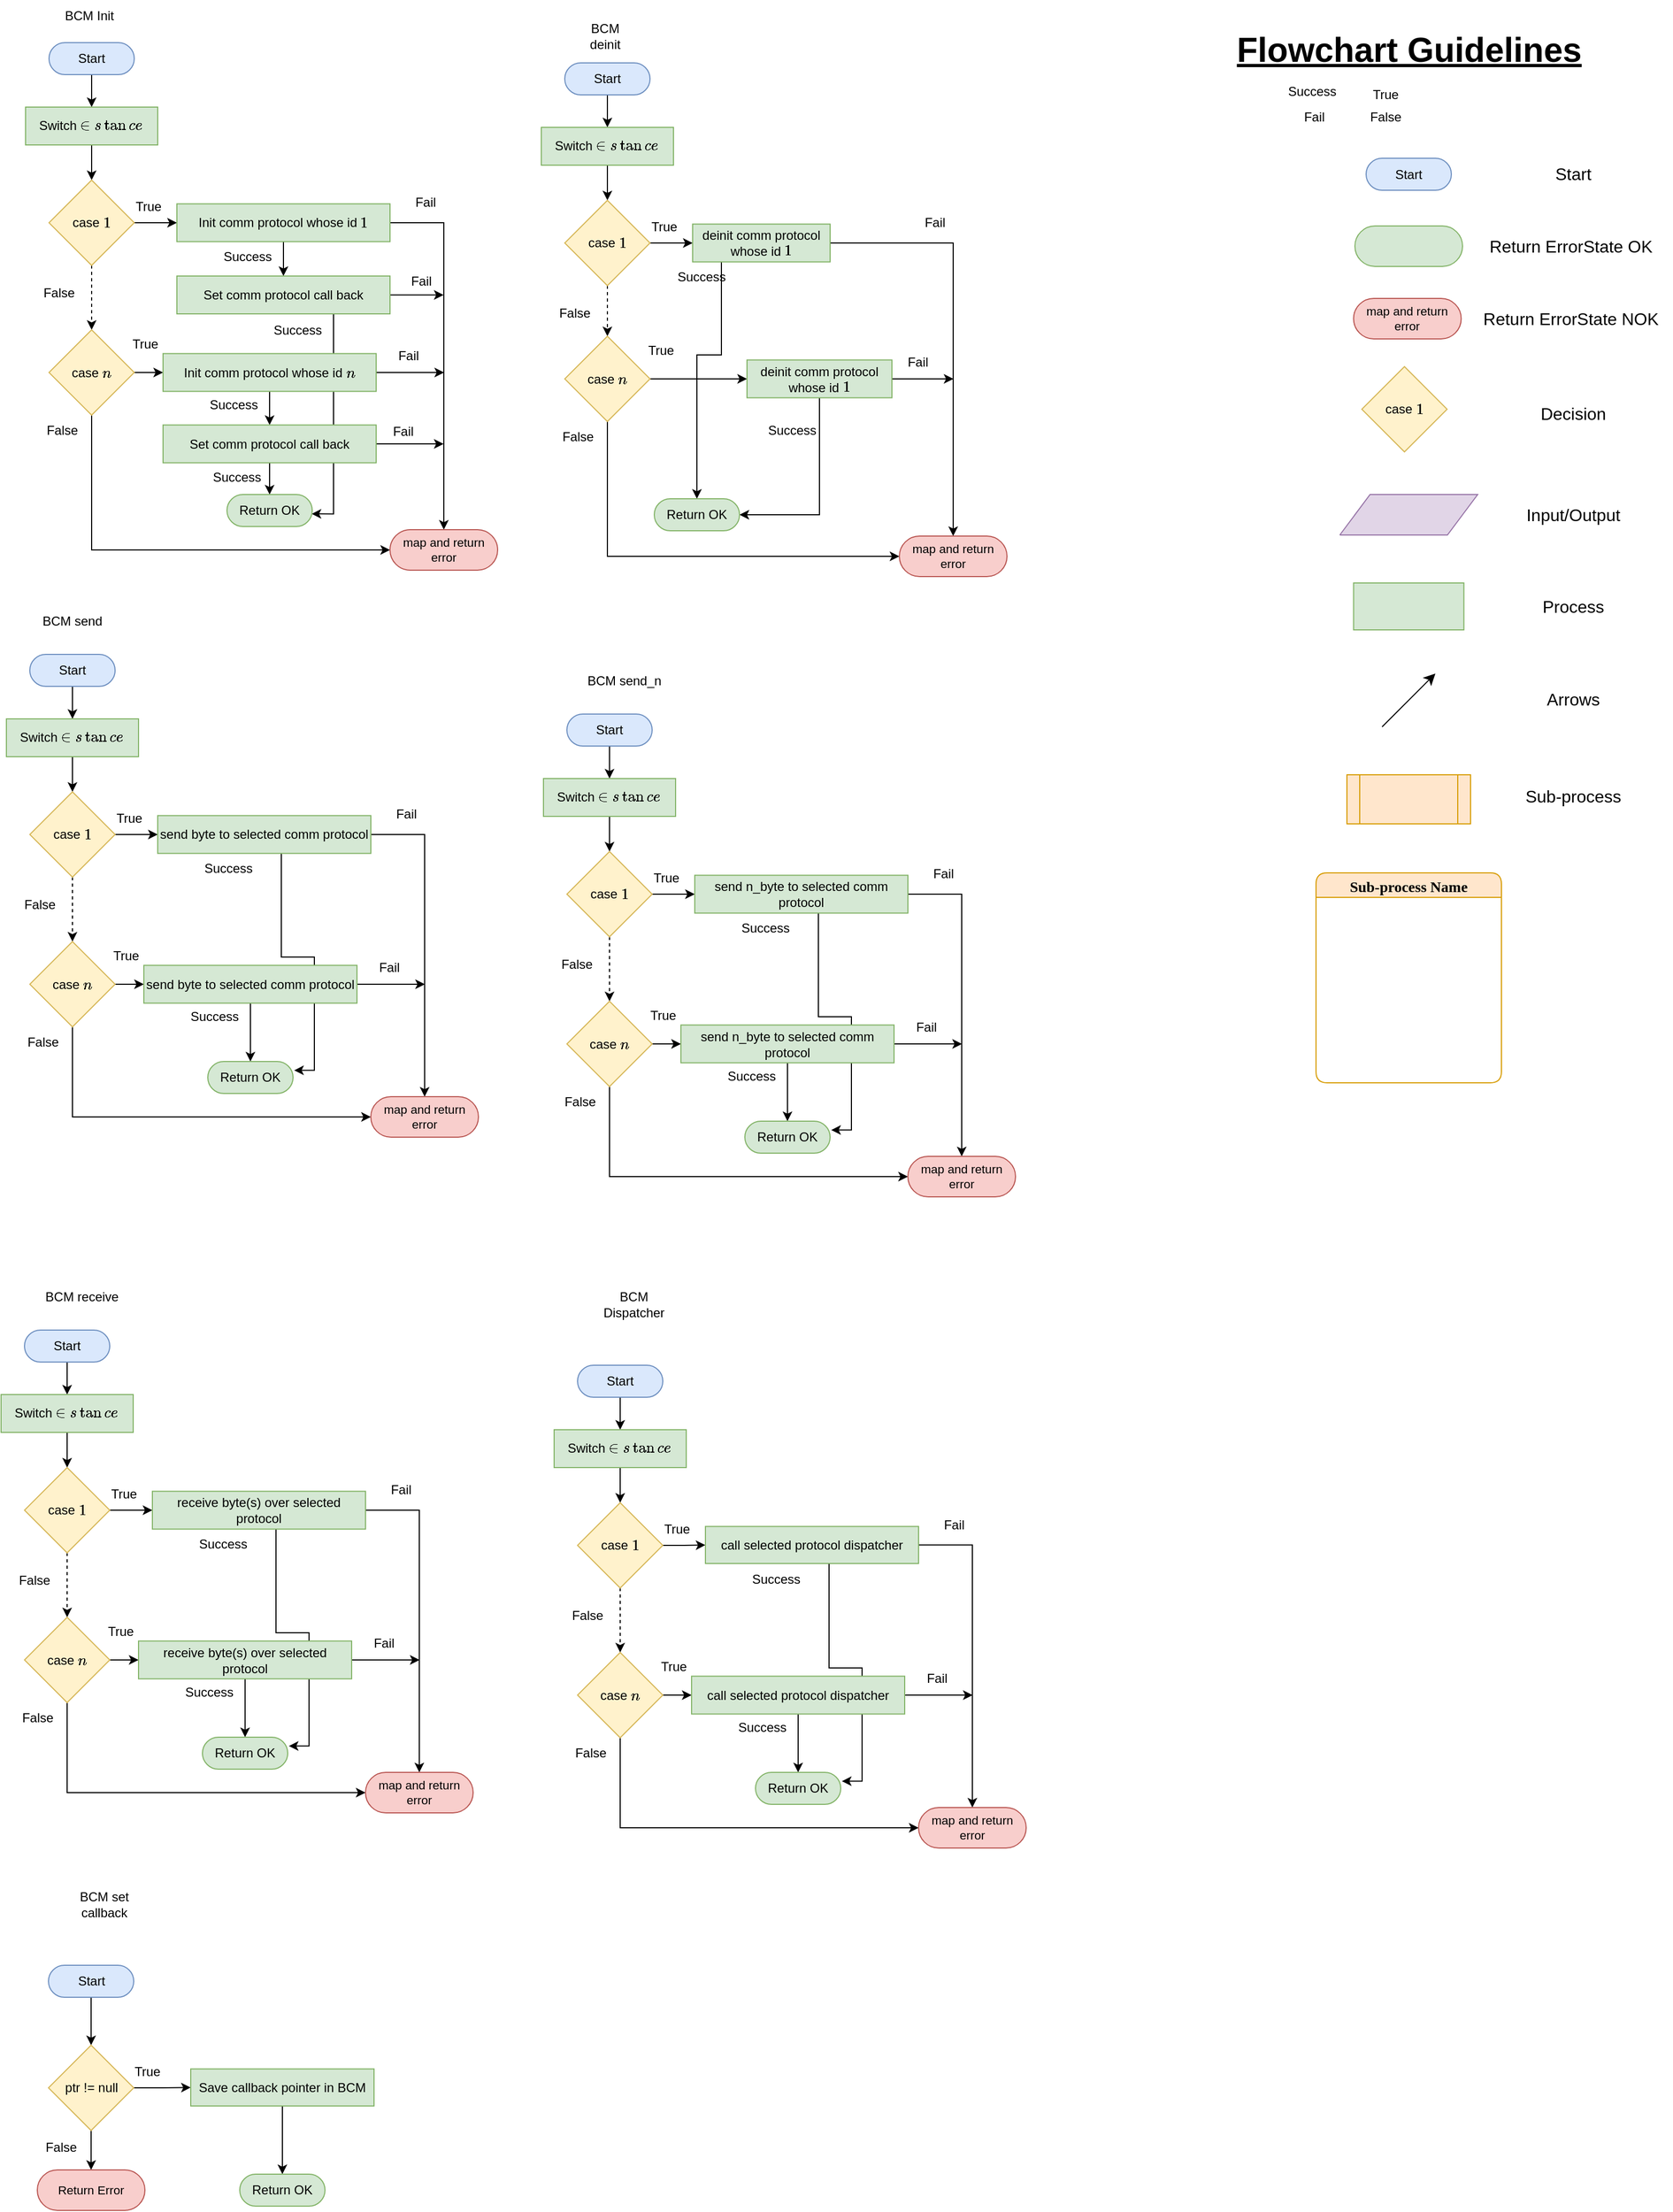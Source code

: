 <mxfile version="21.2.8" type="device">
  <diagram name="Page-1" id="cxeBOrwpK8nN50zcZmI6">
    <mxGraphModel dx="5857" dy="3193" grid="0" gridSize="10" guides="1" tooltips="1" connect="1" arrows="1" fold="1" page="0" pageScale="1" pageWidth="850" pageHeight="1100" math="0" shadow="0">
      <root>
        <mxCell id="0" />
        <mxCell id="1" parent="0" />
        <UserObject label="" Function="EN_DIO_Error_T DIO_init(uint8_t pinNumber, EN_DIO_PORT_T portNumber, EN_DIO_DIRECTION_T direction);" tags="Flowchart" id="A5i7G-RLf4WkhE8potxu-1">
          <mxCell style="vsdxID=280;fillColor=#e1d5e7;shape=stencil(UzV2Ls5ILEhVNTIoLinKz04tz0wpyVA1dlE1MsrMy0gtyiwBslSNXVWNndPyi1LTi/JL81Ig/IJEkEoQKze/DGRCBUSfrqGJnoEZSJuRQSVEyNDAAMx3g6jPycxDUm9hqmdpQrxyQ0zj8akmRTFhlwMZCG+nZebkQEINWR49mIBCkCA2dgUA);strokeColor=#9673a6;spacingTop=-1;spacingBottom=-1;spacingLeft=-1;spacingRight=-1;points=[[0,0.5,0],[1,0.5,0],[0.5,1,0],[0.5,0,0]];labelBackgroundColor=none;rounded=1;html=1;whiteSpace=wrap;fontFamily=Calibri;" parent="1" vertex="1">
            <mxGeometry x="-1123.5" y="-417" width="101" height="38" as="geometry" />
          </mxCell>
        </UserObject>
        <mxCell id="A5i7G-RLf4WkhE8potxu-2" value="&lt;div style=&quot;font-size: 1px&quot;&gt;&lt;br&gt;&lt;/div&gt;" style="text;vsdxID=280;fillColor=none;gradientColor=none;strokeColor=none;spacingTop=-1;spacingBottom=-1;spacingLeft=-1;spacingRight=-1;points=[[0,0.5,0],[1,0.5,0],[0.5,1,0],[0.5,0,0]];labelBackgroundColor=none;rounded=1;html=1;whiteSpace=wrap;verticalAlign=middle;align=center;overflow=width;;html=1;fontColor=#000000;fontFamily=Calibri;" parent="A5i7G-RLf4WkhE8potxu-1" vertex="1">
          <mxGeometry x="16.93" y="-0.1" width="67.73" height="38.1" as="geometry" />
        </mxCell>
        <mxCell id="A5i7G-RLf4WkhE8potxu-4" value="Start" style="text;html=1;align=center;verticalAlign=middle;resizable=0;points=[];autosize=1;strokeColor=none;fillColor=none;fontSize=16;" parent="1" vertex="1">
          <mxGeometry x="-945.5" y="-733.5" width="52" height="31" as="geometry" />
        </mxCell>
        <UserObject label="&lt;div style=&quot;font-size: 1px&quot;&gt;&lt;font style=&quot;font-size: 11.29px; direction: ltr; letter-spacing: 0px; line-height: 120%; opacity: 1;&quot;&gt;&lt;br&gt;&lt;/font&gt;&lt;/div&gt;" Function="EN_DIO_Error_T DIO_init(uint8_t pinNumber, EN_DIO_PORT_T portNumber, EN_DIO_DIRECTION_T direction);" tags="Flowchart" id="A5i7G-RLf4WkhE8potxu-5">
          <mxCell style="verticalAlign=middle;align=center;overflow=width;vsdxID=52;fillColor=#d5e8d4;shape=stencil(tVLREoIgEPwaHnEQxsl3s/9gEpSJwDko7e+DsEkze2l627vdu5uFRaxyHe8FosR5sCcxqMZ3iO0Rpcp0ApQPCLEasUpaEC3Yi2lS3fOojOhsr3HDmObyMtsVcYqS29Qh5FEfklwrM5OXeUa/yjkcAwfr7TDpiyTfXvjkMR+Vw2A998qaBac5tAKHU1hq3i4oNwjRr9ofvayt/+Rk+yX/4iWA159KpXWKxJx/z0Bopfyw+g4=);strokeColor=#82b366;spacingTop=-1;spacingBottom=-1;spacingLeft=-1;spacingRight=-1;points=[[0.5,1,0],[0.5,0,0],[0,0.5,0],[1,0.5,0]];labelBackgroundColor=none;rounded=1;html=1;whiteSpace=wrap;fontFamily=Calibri;" parent="1" vertex="1">
            <mxGeometry x="-1123.5" y="-669" width="101" height="38" as="geometry" />
          </mxCell>
        </UserObject>
        <mxCell id="A5i7G-RLf4WkhE8potxu-6" value="Return ErrorState OK&amp;nbsp;" style="text;html=1;align=center;verticalAlign=middle;resizable=0;points=[];autosize=1;strokeColor=none;fillColor=none;fontSize=16;" parent="1" vertex="1">
          <mxGeometry x="-1007" y="-665.5" width="175" height="31" as="geometry" />
        </mxCell>
        <mxCell id="A5i7G-RLf4WkhE8potxu-8" value="Return ErrorState NOK&amp;nbsp;" style="text;html=1;align=center;verticalAlign=middle;resizable=0;points=[];autosize=1;strokeColor=none;fillColor=none;fontSize=16;" parent="1" vertex="1">
          <mxGeometry x="-1013" y="-597.5" width="187" height="31" as="geometry" />
        </mxCell>
        <mxCell id="A5i7G-RLf4WkhE8potxu-11" value="Decision" style="text;html=1;align=center;verticalAlign=middle;resizable=0;points=[];autosize=1;strokeColor=none;fillColor=none;fontSize=16;" parent="1" vertex="1">
          <mxGeometry x="-959" y="-508.5" width="79" height="31" as="geometry" />
        </mxCell>
        <mxCell id="A5i7G-RLf4WkhE8potxu-12" value="Input/Output" style="text;html=1;align=center;verticalAlign=middle;resizable=0;points=[];autosize=1;strokeColor=none;fillColor=none;fontSize=16;" parent="1" vertex="1">
          <mxGeometry x="-972" y="-413.5" width="106" height="31" as="geometry" />
        </mxCell>
        <mxCell id="A5i7G-RLf4WkhE8potxu-13" value="&lt;h1&gt;&lt;b&gt;&lt;u&gt;Flowchart Guidelines&lt;/u&gt;&lt;/b&gt;&lt;/h1&gt;" style="text;html=1;align=center;verticalAlign=middle;resizable=0;points=[];autosize=1;strokeColor=none;fillColor=none;fontSize=16;" parent="1" vertex="1">
          <mxGeometry x="-1244" y="-881" width="342" height="93" as="geometry" />
        </mxCell>
        <mxCell id="A5i7G-RLf4WkhE8potxu-14" value="" style="rounded=0;whiteSpace=wrap;html=1;fontSize=16;fillColor=#d5e8d4;strokeColor=#82b366;" parent="1" vertex="1">
          <mxGeometry x="-1124.75" y="-334" width="103.5" height="44" as="geometry" />
        </mxCell>
        <mxCell id="A5i7G-RLf4WkhE8potxu-15" value="Process" style="text;html=1;align=center;verticalAlign=middle;resizable=0;points=[];autosize=1;strokeColor=none;fillColor=none;fontSize=16;" parent="1" vertex="1">
          <mxGeometry x="-957" y="-327.5" width="76" height="31" as="geometry" />
        </mxCell>
        <mxCell id="A5i7G-RLf4WkhE8potxu-16" value="" style="endArrow=classic;html=1;rounded=0;fontSize=12;startSize=8;endSize=8;curved=1;" parent="1" edge="1">
          <mxGeometry width="50" height="50" relative="1" as="geometry">
            <mxPoint x="-1098" y="-199" as="sourcePoint" />
            <mxPoint x="-1048" y="-249" as="targetPoint" />
          </mxGeometry>
        </mxCell>
        <mxCell id="A5i7G-RLf4WkhE8potxu-17" value="Arrows" style="text;html=1;align=center;verticalAlign=middle;resizable=0;points=[];autosize=1;strokeColor=none;fillColor=none;fontSize=16;" parent="1" vertex="1">
          <mxGeometry x="-953" y="-241" width="68" height="31" as="geometry" />
        </mxCell>
        <mxCell id="A5i7G-RLf4WkhE8potxu-20" value="" style="shape=process;whiteSpace=wrap;html=1;backgroundOutline=1;fontSize=16;fillColor=#ffe6cc;strokeColor=#d79b00;" parent="1" vertex="1">
          <mxGeometry x="-1131" y="-154" width="116" height="46" as="geometry" />
        </mxCell>
        <mxCell id="A5i7G-RLf4WkhE8potxu-21" value="Sub-process" style="text;html=1;align=center;verticalAlign=middle;resizable=0;points=[];autosize=1;strokeColor=none;fillColor=none;fontSize=16;" parent="1" vertex="1">
          <mxGeometry x="-973.5" y="-150" width="108" height="31" as="geometry" />
        </mxCell>
        <mxCell id="A5i7G-RLf4WkhE8potxu-22" value="&lt;font style=&quot;font-size: 14px;&quot;&gt;Sub-process Name&lt;/font&gt;" style="swimlane;whiteSpace=wrap;html=1;rounded=1;fontSize=16;fontFamily=Calibri;fillColor=#ffe6cc;strokeColor=#d79b00;" parent="1" vertex="1">
          <mxGeometry x="-1160" y="-62" width="174" height="197" as="geometry">
            <mxRectangle x="-207" y="152.5" width="134" height="31" as="alternateBounds" />
          </mxGeometry>
        </mxCell>
        <mxCell id="NYaIzecM467u-W0R_4sO-1" value="BCM Init" style="text;html=1;strokeColor=none;fillColor=none;align=center;verticalAlign=middle;whiteSpace=wrap;rounded=0;" parent="1" vertex="1">
          <mxGeometry x="-2341.5" y="-881" width="60" height="30" as="geometry" />
        </mxCell>
        <mxCell id="LmRNuL3SmEEJZb5f5NOO-13" style="edgeStyle=orthogonalEdgeStyle;rounded=0;orthogonalLoop=1;jettySize=auto;html=1;entryX=0.5;entryY=0;entryDx=0;entryDy=0;" edge="1" parent="1" source="LmRNuL3SmEEJZb5f5NOO-5" target="LmRNuL3SmEEJZb5f5NOO-6">
          <mxGeometry relative="1" as="geometry" />
        </mxCell>
        <mxCell id="LmRNuL3SmEEJZb5f5NOO-5" value="Start" style="html=1;dashed=0;whiteSpace=wrap;shape=mxgraph.dfd.start;fillColor=#dae8fc;strokeColor=#6c8ebf;" vertex="1" parent="1">
          <mxGeometry x="-2349" y="-841" width="80" height="30" as="geometry" />
        </mxCell>
        <mxCell id="LmRNuL3SmEEJZb5f5NOO-10" value="" style="edgeStyle=orthogonalEdgeStyle;rounded=0;orthogonalLoop=1;jettySize=auto;html=1;" edge="1" parent="1" source="LmRNuL3SmEEJZb5f5NOO-6" target="LmRNuL3SmEEJZb5f5NOO-7">
          <mxGeometry relative="1" as="geometry" />
        </mxCell>
        <mxCell id="LmRNuL3SmEEJZb5f5NOO-6" value="Switch `instance_id`" style="rounded=0;whiteSpace=wrap;html=1;fillColor=#d5e8d4;strokeColor=#82b366;" vertex="1" parent="1">
          <mxGeometry x="-2371" y="-780.5" width="124" height="35.5" as="geometry" />
        </mxCell>
        <mxCell id="LmRNuL3SmEEJZb5f5NOO-9" style="edgeStyle=orthogonalEdgeStyle;rounded=0;orthogonalLoop=1;jettySize=auto;html=1;entryX=0.5;entryY=0;entryDx=0;entryDy=0;dashed=1;" edge="1" parent="1" source="LmRNuL3SmEEJZb5f5NOO-7" target="LmRNuL3SmEEJZb5f5NOO-8">
          <mxGeometry relative="1" as="geometry" />
        </mxCell>
        <mxCell id="LmRNuL3SmEEJZb5f5NOO-19" value="" style="edgeStyle=orthogonalEdgeStyle;rounded=0;orthogonalLoop=1;jettySize=auto;html=1;" edge="1" parent="1" source="LmRNuL3SmEEJZb5f5NOO-7" target="LmRNuL3SmEEJZb5f5NOO-14">
          <mxGeometry relative="1" as="geometry" />
        </mxCell>
        <mxCell id="LmRNuL3SmEEJZb5f5NOO-7" value="case `id_1`" style="rhombus;whiteSpace=wrap;html=1;fillColor=#fff2cc;strokeColor=#d6b656;" vertex="1" parent="1">
          <mxGeometry x="-2349" y="-712" width="80" height="80" as="geometry" />
        </mxCell>
        <mxCell id="LmRNuL3SmEEJZb5f5NOO-36" style="edgeStyle=orthogonalEdgeStyle;rounded=0;orthogonalLoop=1;jettySize=auto;html=1;entryX=0;entryY=0.5;entryDx=0;entryDy=0;" edge="1" parent="1" source="LmRNuL3SmEEJZb5f5NOO-8" target="LmRNuL3SmEEJZb5f5NOO-32">
          <mxGeometry relative="1" as="geometry" />
        </mxCell>
        <mxCell id="LmRNuL3SmEEJZb5f5NOO-43" style="edgeStyle=orthogonalEdgeStyle;rounded=0;orthogonalLoop=1;jettySize=auto;html=1;entryX=0;entryY=0.5;entryDx=0;entryDy=0;entryPerimeter=0;exitX=0.5;exitY=1;exitDx=0;exitDy=0;" edge="1" parent="1" source="LmRNuL3SmEEJZb5f5NOO-8" target="LmRNuL3SmEEJZb5f5NOO-24">
          <mxGeometry relative="1" as="geometry" />
        </mxCell>
        <mxCell id="LmRNuL3SmEEJZb5f5NOO-8" value="case `id_n`" style="rhombus;whiteSpace=wrap;html=1;fillColor=#fff2cc;strokeColor=#d6b656;" vertex="1" parent="1">
          <mxGeometry x="-2349" y="-571.5" width="80" height="80" as="geometry" />
        </mxCell>
        <mxCell id="LmRNuL3SmEEJZb5f5NOO-23" value="" style="edgeStyle=orthogonalEdgeStyle;rounded=0;orthogonalLoop=1;jettySize=auto;html=1;" edge="1" parent="1" source="LmRNuL3SmEEJZb5f5NOO-14" target="LmRNuL3SmEEJZb5f5NOO-21">
          <mxGeometry relative="1" as="geometry" />
        </mxCell>
        <mxCell id="LmRNuL3SmEEJZb5f5NOO-25" style="edgeStyle=orthogonalEdgeStyle;rounded=0;orthogonalLoop=1;jettySize=auto;html=1;entryX=0.5;entryY=0;entryDx=0;entryDy=0;entryPerimeter=0;exitX=1;exitY=0.5;exitDx=0;exitDy=0;" edge="1" parent="1" source="LmRNuL3SmEEJZb5f5NOO-14" target="LmRNuL3SmEEJZb5f5NOO-24">
          <mxGeometry relative="1" as="geometry" />
        </mxCell>
        <mxCell id="LmRNuL3SmEEJZb5f5NOO-14" value="Init comm protocol whose id `id_1`" style="rounded=0;whiteSpace=wrap;html=1;fillColor=#d5e8d4;strokeColor=#82b366;" vertex="1" parent="1">
          <mxGeometry x="-2229" y="-689.75" width="200" height="35.5" as="geometry" />
        </mxCell>
        <mxCell id="LmRNuL3SmEEJZb5f5NOO-15" value="True" style="text;html=1;strokeColor=none;fillColor=none;align=center;verticalAlign=middle;whiteSpace=wrap;rounded=0;" vertex="1" parent="1">
          <mxGeometry x="-1117" y="-801" width="45" height="17" as="geometry" />
        </mxCell>
        <mxCell id="LmRNuL3SmEEJZb5f5NOO-16" value="False" style="text;html=1;strokeColor=none;fillColor=none;align=center;verticalAlign=middle;whiteSpace=wrap;rounded=0;" vertex="1" parent="1">
          <mxGeometry x="-1117" y="-780" width="45" height="17" as="geometry" />
        </mxCell>
        <mxCell id="LmRNuL3SmEEJZb5f5NOO-17" value="True" style="text;html=1;strokeColor=none;fillColor=none;align=center;verticalAlign=middle;whiteSpace=wrap;rounded=0;" vertex="1" parent="1">
          <mxGeometry x="-2278" y="-696" width="45" height="17" as="geometry" />
        </mxCell>
        <mxCell id="LmRNuL3SmEEJZb5f5NOO-18" value="False" style="text;html=1;strokeColor=none;fillColor=none;align=center;verticalAlign=middle;whiteSpace=wrap;rounded=0;" vertex="1" parent="1">
          <mxGeometry x="-2362" y="-615" width="45" height="17" as="geometry" />
        </mxCell>
        <mxCell id="LmRNuL3SmEEJZb5f5NOO-30" style="edgeStyle=orthogonalEdgeStyle;rounded=0;orthogonalLoop=1;jettySize=auto;html=1;" edge="1" parent="1" source="LmRNuL3SmEEJZb5f5NOO-21">
          <mxGeometry relative="1" as="geometry">
            <mxPoint x="-1978.714" y="-604.25" as="targetPoint" />
          </mxGeometry>
        </mxCell>
        <mxCell id="LmRNuL3SmEEJZb5f5NOO-47" style="edgeStyle=orthogonalEdgeStyle;rounded=0;orthogonalLoop=1;jettySize=auto;html=1;entryX=0.993;entryY=0.605;entryDx=0;entryDy=0;entryPerimeter=0;" edge="1" parent="1" source="LmRNuL3SmEEJZb5f5NOO-21" target="LmRNuL3SmEEJZb5f5NOO-44">
          <mxGeometry relative="1" as="geometry">
            <Array as="points">
              <mxPoint x="-2082" y="-399" />
            </Array>
          </mxGeometry>
        </mxCell>
        <mxCell id="LmRNuL3SmEEJZb5f5NOO-21" value="Set comm protocol call back" style="rounded=0;whiteSpace=wrap;html=1;fillColor=#d5e8d4;strokeColor=#82b366;" vertex="1" parent="1">
          <mxGeometry x="-2229" y="-622" width="200" height="35.5" as="geometry" />
        </mxCell>
        <mxCell id="LmRNuL3SmEEJZb5f5NOO-22" value="Success" style="text;html=1;strokeColor=none;fillColor=none;align=center;verticalAlign=middle;whiteSpace=wrap;rounded=0;" vertex="1" parent="1">
          <mxGeometry x="-2185" y="-649" width="45" height="17" as="geometry" />
        </mxCell>
        <UserObject label="&lt;div style=&quot;font-size: 1px&quot;&gt;&lt;font style=&quot;font-size: 11.29px; direction: ltr; letter-spacing: 0px; line-height: 120%; opacity: 1;&quot;&gt;map and return&lt;br&gt;error&lt;/font&gt;&lt;/div&gt;" Function="EN_DIO_Error_T DIO_init(uint8_t pinNumber, EN_DIO_PORT_T portNumber, EN_DIO_DIRECTION_T direction);" tags="Flowchart" id="LmRNuL3SmEEJZb5f5NOO-24">
          <mxCell style="verticalAlign=middle;align=center;overflow=width;vsdxID=52;fillColor=#f8cecc;shape=stencil(tVLREoIgEPwaHnEQxsl3s/9gEpSJwDko7e+DsEkze2l627vdu5uFRaxyHe8FosR5sCcxqMZ3iO0Rpcp0ApQPCLEasUpaEC3Yi2lS3fOojOhsr3HDmObyMtsVcYqS29Qh5FEfklwrM5OXeUa/yjkcAwfr7TDpiyTfXvjkMR+Vw2A998qaBac5tAKHU1hq3i4oNwjRr9ofvayt/+Rk+yX/4iWA159KpXWKxJx/z0Bopfyw+g4=);strokeColor=#b85450;spacingTop=-1;spacingBottom=-1;spacingLeft=-1;spacingRight=-1;points=[[0.5,1,0],[0.5,0,0],[0,0.5,0],[1,0.5,0]];labelBackgroundColor=none;rounded=1;html=1;whiteSpace=wrap;fontFamily=Helvetica;" vertex="1" parent="1">
            <mxGeometry x="-2029" y="-384" width="101" height="38" as="geometry" />
          </mxCell>
        </UserObject>
        <mxCell id="LmRNuL3SmEEJZb5f5NOO-26" value="Success" style="text;html=1;strokeColor=none;fillColor=none;align=center;verticalAlign=middle;whiteSpace=wrap;rounded=0;" vertex="1" parent="1">
          <mxGeometry x="-1186" y="-803.5" width="45" height="17" as="geometry" />
        </mxCell>
        <mxCell id="LmRNuL3SmEEJZb5f5NOO-27" value="Fail" style="text;html=1;strokeColor=none;fillColor=none;align=center;verticalAlign=middle;whiteSpace=wrap;rounded=0;" vertex="1" parent="1">
          <mxGeometry x="-1184" y="-780" width="45" height="17" as="geometry" />
        </mxCell>
        <mxCell id="LmRNuL3SmEEJZb5f5NOO-28" value="Fail" style="text;html=1;strokeColor=none;fillColor=none;align=center;verticalAlign=middle;whiteSpace=wrap;rounded=0;" vertex="1" parent="1">
          <mxGeometry x="-2018" y="-700" width="45" height="17" as="geometry" />
        </mxCell>
        <mxCell id="LmRNuL3SmEEJZb5f5NOO-29" value="Fail" style="text;html=1;strokeColor=none;fillColor=none;align=center;verticalAlign=middle;whiteSpace=wrap;rounded=0;" vertex="1" parent="1">
          <mxGeometry x="-2022" y="-626" width="45" height="17" as="geometry" />
        </mxCell>
        <mxCell id="LmRNuL3SmEEJZb5f5NOO-31" value="" style="edgeStyle=orthogonalEdgeStyle;rounded=0;orthogonalLoop=1;jettySize=auto;html=1;" edge="1" source="LmRNuL3SmEEJZb5f5NOO-32" target="LmRNuL3SmEEJZb5f5NOO-33" parent="1">
          <mxGeometry relative="1" as="geometry" />
        </mxCell>
        <mxCell id="LmRNuL3SmEEJZb5f5NOO-38" style="edgeStyle=orthogonalEdgeStyle;rounded=0;orthogonalLoop=1;jettySize=auto;html=1;" edge="1" parent="1" source="LmRNuL3SmEEJZb5f5NOO-32">
          <mxGeometry relative="1" as="geometry">
            <mxPoint x="-1978.238" y="-531.5" as="targetPoint" />
          </mxGeometry>
        </mxCell>
        <mxCell id="LmRNuL3SmEEJZb5f5NOO-32" value="Init comm protocol whose id `id_n`" style="rounded=0;whiteSpace=wrap;html=1;fillColor=#d5e8d4;strokeColor=#82b366;" vertex="1" parent="1">
          <mxGeometry x="-2242" y="-549.25" width="200" height="35.5" as="geometry" />
        </mxCell>
        <mxCell id="LmRNuL3SmEEJZb5f5NOO-40" style="edgeStyle=orthogonalEdgeStyle;rounded=0;orthogonalLoop=1;jettySize=auto;html=1;" edge="1" parent="1" source="LmRNuL3SmEEJZb5f5NOO-33">
          <mxGeometry relative="1" as="geometry">
            <mxPoint x="-1978.714" y="-464.5" as="targetPoint" />
          </mxGeometry>
        </mxCell>
        <mxCell id="LmRNuL3SmEEJZb5f5NOO-46" style="edgeStyle=orthogonalEdgeStyle;rounded=0;orthogonalLoop=1;jettySize=auto;html=1;" edge="1" parent="1" source="LmRNuL3SmEEJZb5f5NOO-33" target="LmRNuL3SmEEJZb5f5NOO-44">
          <mxGeometry relative="1" as="geometry" />
        </mxCell>
        <mxCell id="LmRNuL3SmEEJZb5f5NOO-33" value="Set comm protocol call back" style="rounded=0;whiteSpace=wrap;html=1;fillColor=#d5e8d4;strokeColor=#82b366;" vertex="1" parent="1">
          <mxGeometry x="-2242" y="-482.25" width="200" height="35.5" as="geometry" />
        </mxCell>
        <mxCell id="LmRNuL3SmEEJZb5f5NOO-34" value="Success" style="text;html=1;strokeColor=none;fillColor=none;align=center;verticalAlign=middle;whiteSpace=wrap;rounded=0;" vertex="1" parent="1">
          <mxGeometry x="-2198" y="-509.25" width="45" height="17" as="geometry" />
        </mxCell>
        <mxCell id="LmRNuL3SmEEJZb5f5NOO-37" value="Fail" style="text;html=1;strokeColor=none;fillColor=none;align=center;verticalAlign=middle;whiteSpace=wrap;rounded=0;" vertex="1" parent="1">
          <mxGeometry x="-2034" y="-555.5" width="45" height="17" as="geometry" />
        </mxCell>
        <mxCell id="LmRNuL3SmEEJZb5f5NOO-39" value="Fail" style="text;html=1;strokeColor=none;fillColor=none;align=center;verticalAlign=middle;whiteSpace=wrap;rounded=0;" vertex="1" parent="1">
          <mxGeometry x="-2039" y="-484.5" width="45" height="17" as="geometry" />
        </mxCell>
        <mxCell id="LmRNuL3SmEEJZb5f5NOO-41" value="True" style="text;html=1;strokeColor=none;fillColor=none;align=center;verticalAlign=middle;whiteSpace=wrap;rounded=0;" vertex="1" parent="1">
          <mxGeometry x="-2281.5" y="-566.25" width="45" height="17" as="geometry" />
        </mxCell>
        <mxCell id="LmRNuL3SmEEJZb5f5NOO-42" value="False" style="text;html=1;strokeColor=none;fillColor=none;align=center;verticalAlign=middle;whiteSpace=wrap;rounded=0;" vertex="1" parent="1">
          <mxGeometry x="-2359" y="-486" width="45" height="17" as="geometry" />
        </mxCell>
        <mxCell id="LmRNuL3SmEEJZb5f5NOO-44" value="Return OK" style="html=1;dashed=0;whiteSpace=wrap;shape=mxgraph.dfd.start;fillColor=#d5e8d4;strokeColor=#82b366;" vertex="1" parent="1">
          <mxGeometry x="-2182" y="-417" width="80" height="30" as="geometry" />
        </mxCell>
        <mxCell id="LmRNuL3SmEEJZb5f5NOO-45" value="Success" style="text;html=1;strokeColor=none;fillColor=none;align=center;verticalAlign=middle;whiteSpace=wrap;rounded=0;" vertex="1" parent="1">
          <mxGeometry x="-2195" y="-442" width="45" height="17" as="geometry" />
        </mxCell>
        <mxCell id="LmRNuL3SmEEJZb5f5NOO-48" value="Success" style="text;html=1;strokeColor=none;fillColor=none;align=center;verticalAlign=middle;whiteSpace=wrap;rounded=0;" vertex="1" parent="1">
          <mxGeometry x="-2138" y="-579.5" width="45" height="17" as="geometry" />
        </mxCell>
        <mxCell id="LmRNuL3SmEEJZb5f5NOO-49" value="Start" style="html=1;dashed=0;whiteSpace=wrap;shape=mxgraph.dfd.start;fillColor=#dae8fc;strokeColor=#6c8ebf;" vertex="1" parent="1">
          <mxGeometry x="-1113" y="-732.5" width="80" height="30" as="geometry" />
        </mxCell>
        <UserObject label="&lt;div style=&quot;font-size: 1px&quot;&gt;&lt;font style=&quot;font-size: 11.29px; direction: ltr; letter-spacing: 0px; line-height: 120%; opacity: 1;&quot;&gt;map and return&lt;br&gt;error&lt;/font&gt;&lt;/div&gt;" Function="EN_DIO_Error_T DIO_init(uint8_t pinNumber, EN_DIO_PORT_T portNumber, EN_DIO_DIRECTION_T direction);" tags="Flowchart" id="LmRNuL3SmEEJZb5f5NOO-50">
          <mxCell style="verticalAlign=middle;align=center;overflow=width;vsdxID=52;fillColor=#f8cecc;shape=stencil(tVLREoIgEPwaHnEQxsl3s/9gEpSJwDko7e+DsEkze2l627vdu5uFRaxyHe8FosR5sCcxqMZ3iO0Rpcp0ApQPCLEasUpaEC3Yi2lS3fOojOhsr3HDmObyMtsVcYqS29Qh5FEfklwrM5OXeUa/yjkcAwfr7TDpiyTfXvjkMR+Vw2A998qaBac5tAKHU1hq3i4oNwjRr9ofvayt/+Rk+yX/4iWA159KpXWKxJx/z0Bopfyw+g4=);strokeColor=#b85450;spacingTop=-1;spacingBottom=-1;spacingLeft=-1;spacingRight=-1;points=[[0.5,1,0],[0.5,0,0],[0,0.5,0],[1,0.5,0]];labelBackgroundColor=none;rounded=1;html=1;whiteSpace=wrap;fontFamily=Helvetica;" vertex="1" parent="1">
            <mxGeometry x="-1124.75" y="-601" width="101" height="38" as="geometry" />
          </mxCell>
        </UserObject>
        <mxCell id="LmRNuL3SmEEJZb5f5NOO-51" value="case `id_1`" style="rhombus;whiteSpace=wrap;html=1;fillColor=#fff2cc;strokeColor=#d6b656;" vertex="1" parent="1">
          <mxGeometry x="-1117" y="-537" width="80" height="80" as="geometry" />
        </mxCell>
        <mxCell id="LmRNuL3SmEEJZb5f5NOO-52" value="BCM deinit" style="text;html=1;strokeColor=none;fillColor=none;align=center;verticalAlign=middle;whiteSpace=wrap;rounded=0;" vertex="1" parent="1">
          <mxGeometry x="-1857.5" y="-862" width="60" height="30" as="geometry" />
        </mxCell>
        <mxCell id="LmRNuL3SmEEJZb5f5NOO-53" style="edgeStyle=orthogonalEdgeStyle;rounded=0;orthogonalLoop=1;jettySize=auto;html=1;entryX=0.5;entryY=0;entryDx=0;entryDy=0;" edge="1" source="LmRNuL3SmEEJZb5f5NOO-54" target="LmRNuL3SmEEJZb5f5NOO-56" parent="1">
          <mxGeometry relative="1" as="geometry" />
        </mxCell>
        <mxCell id="LmRNuL3SmEEJZb5f5NOO-54" value="Start" style="html=1;dashed=0;whiteSpace=wrap;shape=mxgraph.dfd.start;fillColor=#dae8fc;strokeColor=#6c8ebf;" vertex="1" parent="1">
          <mxGeometry x="-1865" y="-822" width="80" height="30" as="geometry" />
        </mxCell>
        <mxCell id="LmRNuL3SmEEJZb5f5NOO-55" value="" style="edgeStyle=orthogonalEdgeStyle;rounded=0;orthogonalLoop=1;jettySize=auto;html=1;" edge="1" source="LmRNuL3SmEEJZb5f5NOO-56" target="LmRNuL3SmEEJZb5f5NOO-59" parent="1">
          <mxGeometry relative="1" as="geometry" />
        </mxCell>
        <mxCell id="LmRNuL3SmEEJZb5f5NOO-56" value="Switch `instance_id`" style="rounded=0;whiteSpace=wrap;html=1;fillColor=#d5e8d4;strokeColor=#82b366;" vertex="1" parent="1">
          <mxGeometry x="-1887" y="-761.5" width="124" height="35.5" as="geometry" />
        </mxCell>
        <mxCell id="LmRNuL3SmEEJZb5f5NOO-57" style="edgeStyle=orthogonalEdgeStyle;rounded=0;orthogonalLoop=1;jettySize=auto;html=1;entryX=0.5;entryY=0;entryDx=0;entryDy=0;dashed=1;" edge="1" source="LmRNuL3SmEEJZb5f5NOO-59" target="LmRNuL3SmEEJZb5f5NOO-62" parent="1">
          <mxGeometry relative="1" as="geometry" />
        </mxCell>
        <mxCell id="LmRNuL3SmEEJZb5f5NOO-58" value="" style="edgeStyle=orthogonalEdgeStyle;rounded=0;orthogonalLoop=1;jettySize=auto;html=1;" edge="1" source="LmRNuL3SmEEJZb5f5NOO-59" target="LmRNuL3SmEEJZb5f5NOO-65" parent="1">
          <mxGeometry relative="1" as="geometry" />
        </mxCell>
        <mxCell id="LmRNuL3SmEEJZb5f5NOO-59" value="case `id_1`" style="rhombus;whiteSpace=wrap;html=1;fillColor=#fff2cc;strokeColor=#d6b656;" vertex="1" parent="1">
          <mxGeometry x="-1865" y="-693" width="80" height="80" as="geometry" />
        </mxCell>
        <mxCell id="LmRNuL3SmEEJZb5f5NOO-60" style="edgeStyle=orthogonalEdgeStyle;rounded=0;orthogonalLoop=1;jettySize=auto;html=1;entryX=0;entryY=0.5;entryDx=0;entryDy=0;" edge="1" source="LmRNuL3SmEEJZb5f5NOO-62" target="LmRNuL3SmEEJZb5f5NOO-77" parent="1">
          <mxGeometry relative="1" as="geometry" />
        </mxCell>
        <mxCell id="LmRNuL3SmEEJZb5f5NOO-61" style="edgeStyle=orthogonalEdgeStyle;rounded=0;orthogonalLoop=1;jettySize=auto;html=1;entryX=0;entryY=0.5;entryDx=0;entryDy=0;entryPerimeter=0;exitX=0.5;exitY=1;exitDx=0;exitDy=0;" edge="1" source="LmRNuL3SmEEJZb5f5NOO-62" target="LmRNuL3SmEEJZb5f5NOO-72" parent="1">
          <mxGeometry relative="1" as="geometry" />
        </mxCell>
        <mxCell id="LmRNuL3SmEEJZb5f5NOO-62" value="case `id_n`" style="rhombus;whiteSpace=wrap;html=1;fillColor=#fff2cc;strokeColor=#d6b656;" vertex="1" parent="1">
          <mxGeometry x="-1865" y="-565.5" width="80" height="80" as="geometry" />
        </mxCell>
        <mxCell id="LmRNuL3SmEEJZb5f5NOO-64" style="edgeStyle=orthogonalEdgeStyle;rounded=0;orthogonalLoop=1;jettySize=auto;html=1;entryX=0.5;entryY=0;entryDx=0;entryDy=0;entryPerimeter=0;exitX=1;exitY=0.5;exitDx=0;exitDy=0;" edge="1" source="LmRNuL3SmEEJZb5f5NOO-65" target="LmRNuL3SmEEJZb5f5NOO-72" parent="1">
          <mxGeometry relative="1" as="geometry" />
        </mxCell>
        <mxCell id="LmRNuL3SmEEJZb5f5NOO-89" style="edgeStyle=orthogonalEdgeStyle;rounded=0;orthogonalLoop=1;jettySize=auto;html=1;entryX=0.5;entryY=0.5;entryDx=0;entryDy=-15;entryPerimeter=0;" edge="1" parent="1" source="LmRNuL3SmEEJZb5f5NOO-65" target="LmRNuL3SmEEJZb5f5NOO-86">
          <mxGeometry relative="1" as="geometry">
            <Array as="points">
              <mxPoint x="-1718" y="-548" />
              <mxPoint x="-1741" y="-548" />
            </Array>
          </mxGeometry>
        </mxCell>
        <mxCell id="LmRNuL3SmEEJZb5f5NOO-65" value="deinit comm protocol whose id `id_1`" style="rounded=0;whiteSpace=wrap;html=1;fillColor=#d5e8d4;strokeColor=#82b366;" vertex="1" parent="1">
          <mxGeometry x="-1745" y="-670.75" width="129" height="35.5" as="geometry" />
        </mxCell>
        <mxCell id="LmRNuL3SmEEJZb5f5NOO-66" value="True" style="text;html=1;strokeColor=none;fillColor=none;align=center;verticalAlign=middle;whiteSpace=wrap;rounded=0;" vertex="1" parent="1">
          <mxGeometry x="-1794" y="-677" width="45" height="17" as="geometry" />
        </mxCell>
        <mxCell id="LmRNuL3SmEEJZb5f5NOO-67" value="False" style="text;html=1;strokeColor=none;fillColor=none;align=center;verticalAlign=middle;whiteSpace=wrap;rounded=0;" vertex="1" parent="1">
          <mxGeometry x="-1878" y="-596" width="45" height="17" as="geometry" />
        </mxCell>
        <mxCell id="LmRNuL3SmEEJZb5f5NOO-71" value="Success" style="text;html=1;strokeColor=none;fillColor=none;align=center;verticalAlign=middle;whiteSpace=wrap;rounded=0;" vertex="1" parent="1">
          <mxGeometry x="-1759" y="-630" width="45" height="17" as="geometry" />
        </mxCell>
        <UserObject label="&lt;div style=&quot;font-size: 1px&quot;&gt;&lt;font style=&quot;font-size: 11.29px; direction: ltr; letter-spacing: 0px; line-height: 120%; opacity: 1;&quot;&gt;map and return&lt;br&gt;error&lt;/font&gt;&lt;/div&gt;" Function="EN_DIO_Error_T DIO_init(uint8_t pinNumber, EN_DIO_PORT_T portNumber, EN_DIO_DIRECTION_T direction);" tags="Flowchart" id="LmRNuL3SmEEJZb5f5NOO-72">
          <mxCell style="verticalAlign=middle;align=center;overflow=width;vsdxID=52;fillColor=#f8cecc;shape=stencil(tVLREoIgEPwaHnEQxsl3s/9gEpSJwDko7e+DsEkze2l627vdu5uFRaxyHe8FosR5sCcxqMZ3iO0Rpcp0ApQPCLEasUpaEC3Yi2lS3fOojOhsr3HDmObyMtsVcYqS29Qh5FEfklwrM5OXeUa/yjkcAwfr7TDpiyTfXvjkMR+Vw2A998qaBac5tAKHU1hq3i4oNwjRr9ofvayt/+Rk+yX/4iWA159KpXWKxJx/z0Bopfyw+g4=);strokeColor=#b85450;spacingTop=-1;spacingBottom=-1;spacingLeft=-1;spacingRight=-1;points=[[0.5,1,0],[0.5,0,0],[0,0.5,0],[1,0.5,0]];labelBackgroundColor=none;rounded=1;html=1;whiteSpace=wrap;fontFamily=Helvetica;" vertex="1" parent="1">
            <mxGeometry x="-1551" y="-378" width="101" height="38" as="geometry" />
          </mxCell>
        </UserObject>
        <mxCell id="LmRNuL3SmEEJZb5f5NOO-73" value="Fail" style="text;html=1;strokeColor=none;fillColor=none;align=center;verticalAlign=middle;whiteSpace=wrap;rounded=0;" vertex="1" parent="1">
          <mxGeometry x="-1540" y="-681" width="45" height="17" as="geometry" />
        </mxCell>
        <mxCell id="LmRNuL3SmEEJZb5f5NOO-76" style="edgeStyle=orthogonalEdgeStyle;rounded=0;orthogonalLoop=1;jettySize=auto;html=1;" edge="1" parent="1">
          <mxGeometry relative="1" as="geometry">
            <mxPoint x="-1500.238" y="-525.5" as="targetPoint" />
            <mxPoint x="-1564" y="-525.483" as="sourcePoint" />
          </mxGeometry>
        </mxCell>
        <mxCell id="LmRNuL3SmEEJZb5f5NOO-90" style="edgeStyle=orthogonalEdgeStyle;rounded=0;orthogonalLoop=1;jettySize=auto;html=1;entryX=1;entryY=0.5;entryDx=0;entryDy=0;entryPerimeter=0;exitX=0.5;exitY=1;exitDx=0;exitDy=0;" edge="1" parent="1" source="LmRNuL3SmEEJZb5f5NOO-77" target="LmRNuL3SmEEJZb5f5NOO-86">
          <mxGeometry relative="1" as="geometry" />
        </mxCell>
        <mxCell id="LmRNuL3SmEEJZb5f5NOO-77" value="deinit comm protocol whose id `id_1`" style="rounded=0;whiteSpace=wrap;html=1;fillColor=#d5e8d4;strokeColor=#82b366;" vertex="1" parent="1">
          <mxGeometry x="-1694" y="-543.25" width="136" height="35.5" as="geometry" />
        </mxCell>
        <mxCell id="LmRNuL3SmEEJZb5f5NOO-81" value="Success" style="text;html=1;strokeColor=none;fillColor=none;align=center;verticalAlign=middle;whiteSpace=wrap;rounded=0;" vertex="1" parent="1">
          <mxGeometry x="-1674" y="-486" width="45" height="17" as="geometry" />
        </mxCell>
        <mxCell id="LmRNuL3SmEEJZb5f5NOO-82" value="Fail" style="text;html=1;strokeColor=none;fillColor=none;align=center;verticalAlign=middle;whiteSpace=wrap;rounded=0;" vertex="1" parent="1">
          <mxGeometry x="-1556" y="-549.5" width="45" height="17" as="geometry" />
        </mxCell>
        <mxCell id="LmRNuL3SmEEJZb5f5NOO-84" value="True" style="text;html=1;strokeColor=none;fillColor=none;align=center;verticalAlign=middle;whiteSpace=wrap;rounded=0;" vertex="1" parent="1">
          <mxGeometry x="-1797.5" y="-560.25" width="45" height="17" as="geometry" />
        </mxCell>
        <mxCell id="LmRNuL3SmEEJZb5f5NOO-85" value="False" style="text;html=1;strokeColor=none;fillColor=none;align=center;verticalAlign=middle;whiteSpace=wrap;rounded=0;" vertex="1" parent="1">
          <mxGeometry x="-1875" y="-480" width="45" height="17" as="geometry" />
        </mxCell>
        <mxCell id="LmRNuL3SmEEJZb5f5NOO-86" value="Return OK" style="html=1;dashed=0;whiteSpace=wrap;shape=mxgraph.dfd.start;fillColor=#d5e8d4;strokeColor=#82b366;" vertex="1" parent="1">
          <mxGeometry x="-1781" y="-413" width="80" height="30" as="geometry" />
        </mxCell>
        <mxCell id="LmRNuL3SmEEJZb5f5NOO-91" style="edgeStyle=orthogonalEdgeStyle;rounded=0;orthogonalLoop=1;jettySize=auto;html=1;entryX=0.5;entryY=0;entryDx=0;entryDy=0;" edge="1" source="LmRNuL3SmEEJZb5f5NOO-92" target="LmRNuL3SmEEJZb5f5NOO-94" parent="1">
          <mxGeometry relative="1" as="geometry" />
        </mxCell>
        <mxCell id="LmRNuL3SmEEJZb5f5NOO-92" value="Start" style="html=1;dashed=0;whiteSpace=wrap;shape=mxgraph.dfd.start;fillColor=#dae8fc;strokeColor=#6c8ebf;" vertex="1" parent="1">
          <mxGeometry x="-2367" y="-267" width="80" height="30" as="geometry" />
        </mxCell>
        <mxCell id="LmRNuL3SmEEJZb5f5NOO-93" value="" style="edgeStyle=orthogonalEdgeStyle;rounded=0;orthogonalLoop=1;jettySize=auto;html=1;" edge="1" source="LmRNuL3SmEEJZb5f5NOO-94" target="LmRNuL3SmEEJZb5f5NOO-97" parent="1">
          <mxGeometry relative="1" as="geometry" />
        </mxCell>
        <mxCell id="LmRNuL3SmEEJZb5f5NOO-94" value="Switch `instance_id`" style="rounded=0;whiteSpace=wrap;html=1;fillColor=#d5e8d4;strokeColor=#82b366;" vertex="1" parent="1">
          <mxGeometry x="-2389" y="-206.5" width="124" height="35.5" as="geometry" />
        </mxCell>
        <mxCell id="LmRNuL3SmEEJZb5f5NOO-95" style="edgeStyle=orthogonalEdgeStyle;rounded=0;orthogonalLoop=1;jettySize=auto;html=1;entryX=0.5;entryY=0;entryDx=0;entryDy=0;dashed=1;" edge="1" source="LmRNuL3SmEEJZb5f5NOO-97" target="LmRNuL3SmEEJZb5f5NOO-100" parent="1">
          <mxGeometry relative="1" as="geometry" />
        </mxCell>
        <mxCell id="LmRNuL3SmEEJZb5f5NOO-96" value="" style="edgeStyle=orthogonalEdgeStyle;rounded=0;orthogonalLoop=1;jettySize=auto;html=1;" edge="1" source="LmRNuL3SmEEJZb5f5NOO-97" target="LmRNuL3SmEEJZb5f5NOO-103" parent="1">
          <mxGeometry relative="1" as="geometry" />
        </mxCell>
        <mxCell id="LmRNuL3SmEEJZb5f5NOO-97" value="case `id_1`" style="rhombus;whiteSpace=wrap;html=1;fillColor=#fff2cc;strokeColor=#d6b656;" vertex="1" parent="1">
          <mxGeometry x="-2367" y="-138" width="80" height="80" as="geometry" />
        </mxCell>
        <mxCell id="LmRNuL3SmEEJZb5f5NOO-98" style="edgeStyle=orthogonalEdgeStyle;rounded=0;orthogonalLoop=1;jettySize=auto;html=1;entryX=0;entryY=0.5;entryDx=0;entryDy=0;" edge="1" source="LmRNuL3SmEEJZb5f5NOO-100" target="LmRNuL3SmEEJZb5f5NOO-115" parent="1">
          <mxGeometry relative="1" as="geometry" />
        </mxCell>
        <mxCell id="LmRNuL3SmEEJZb5f5NOO-99" style="edgeStyle=orthogonalEdgeStyle;rounded=0;orthogonalLoop=1;jettySize=auto;html=1;entryX=0;entryY=0.5;entryDx=0;entryDy=0;entryPerimeter=0;exitX=0.5;exitY=1;exitDx=0;exitDy=0;" edge="1" source="LmRNuL3SmEEJZb5f5NOO-100" target="LmRNuL3SmEEJZb5f5NOO-110" parent="1">
          <mxGeometry relative="1" as="geometry" />
        </mxCell>
        <mxCell id="LmRNuL3SmEEJZb5f5NOO-100" value="case `id_n`" style="rhombus;whiteSpace=wrap;html=1;fillColor=#fff2cc;strokeColor=#d6b656;" vertex="1" parent="1">
          <mxGeometry x="-2367" y="2.5" width="80" height="80" as="geometry" />
        </mxCell>
        <mxCell id="LmRNuL3SmEEJZb5f5NOO-102" style="edgeStyle=orthogonalEdgeStyle;rounded=0;orthogonalLoop=1;jettySize=auto;html=1;entryX=0.5;entryY=0;entryDx=0;entryDy=0;entryPerimeter=0;exitX=1;exitY=0.5;exitDx=0;exitDy=0;" edge="1" source="LmRNuL3SmEEJZb5f5NOO-103" target="LmRNuL3SmEEJZb5f5NOO-110" parent="1">
          <mxGeometry relative="1" as="geometry" />
        </mxCell>
        <mxCell id="LmRNuL3SmEEJZb5f5NOO-129" style="edgeStyle=orthogonalEdgeStyle;rounded=0;orthogonalLoop=1;jettySize=auto;html=1;entryX=1.013;entryY=0.276;entryDx=0;entryDy=0;entryPerimeter=0;" edge="1" parent="1" source="LmRNuL3SmEEJZb5f5NOO-103" target="LmRNuL3SmEEJZb5f5NOO-124">
          <mxGeometry relative="1" as="geometry">
            <Array as="points">
              <mxPoint x="-2131" y="17" />
              <mxPoint x="-2100" y="17" />
              <mxPoint x="-2100" y="123" />
            </Array>
          </mxGeometry>
        </mxCell>
        <mxCell id="LmRNuL3SmEEJZb5f5NOO-103" value="send byte to selected comm protocol" style="rounded=0;whiteSpace=wrap;html=1;fillColor=#d5e8d4;strokeColor=#82b366;" vertex="1" parent="1">
          <mxGeometry x="-2247" y="-115.75" width="200" height="35.5" as="geometry" />
        </mxCell>
        <mxCell id="LmRNuL3SmEEJZb5f5NOO-104" value="True" style="text;html=1;strokeColor=none;fillColor=none;align=center;verticalAlign=middle;whiteSpace=wrap;rounded=0;" vertex="1" parent="1">
          <mxGeometry x="-2296" y="-122" width="45" height="17" as="geometry" />
        </mxCell>
        <mxCell id="LmRNuL3SmEEJZb5f5NOO-105" value="False" style="text;html=1;strokeColor=none;fillColor=none;align=center;verticalAlign=middle;whiteSpace=wrap;rounded=0;" vertex="1" parent="1">
          <mxGeometry x="-2380" y="-41" width="45" height="17" as="geometry" />
        </mxCell>
        <mxCell id="LmRNuL3SmEEJZb5f5NOO-109" value="Success" style="text;html=1;strokeColor=none;fillColor=none;align=center;verticalAlign=middle;whiteSpace=wrap;rounded=0;" vertex="1" parent="1">
          <mxGeometry x="-2203" y="-75" width="45" height="17" as="geometry" />
        </mxCell>
        <UserObject label="&lt;div style=&quot;font-size: 1px&quot;&gt;&lt;font style=&quot;font-size: 11.29px; direction: ltr; letter-spacing: 0px; line-height: 120%; opacity: 1;&quot;&gt;map and return&lt;br&gt;error&lt;/font&gt;&lt;/div&gt;" Function="EN_DIO_Error_T DIO_init(uint8_t pinNumber, EN_DIO_PORT_T portNumber, EN_DIO_DIRECTION_T direction);" tags="Flowchart" id="LmRNuL3SmEEJZb5f5NOO-110">
          <mxCell style="verticalAlign=middle;align=center;overflow=width;vsdxID=52;fillColor=#f8cecc;shape=stencil(tVLREoIgEPwaHnEQxsl3s/9gEpSJwDko7e+DsEkze2l627vdu5uFRaxyHe8FosR5sCcxqMZ3iO0Rpcp0ApQPCLEasUpaEC3Yi2lS3fOojOhsr3HDmObyMtsVcYqS29Qh5FEfklwrM5OXeUa/yjkcAwfr7TDpiyTfXvjkMR+Vw2A998qaBac5tAKHU1hq3i4oNwjRr9ofvayt/+Rk+yX/4iWA159KpXWKxJx/z0Bopfyw+g4=);strokeColor=#b85450;spacingTop=-1;spacingBottom=-1;spacingLeft=-1;spacingRight=-1;points=[[0.5,1,0],[0.5,0,0],[0,0.5,0],[1,0.5,0]];labelBackgroundColor=none;rounded=1;html=1;whiteSpace=wrap;fontFamily=Helvetica;" vertex="1" parent="1">
            <mxGeometry x="-2047" y="148" width="101" height="38" as="geometry" />
          </mxCell>
        </UserObject>
        <mxCell id="LmRNuL3SmEEJZb5f5NOO-111" value="Fail" style="text;html=1;strokeColor=none;fillColor=none;align=center;verticalAlign=middle;whiteSpace=wrap;rounded=0;" vertex="1" parent="1">
          <mxGeometry x="-2036" y="-126" width="45" height="17" as="geometry" />
        </mxCell>
        <mxCell id="LmRNuL3SmEEJZb5f5NOO-114" style="edgeStyle=orthogonalEdgeStyle;rounded=0;orthogonalLoop=1;jettySize=auto;html=1;" edge="1" source="LmRNuL3SmEEJZb5f5NOO-115" parent="1">
          <mxGeometry relative="1" as="geometry">
            <mxPoint x="-1996.238" y="42.5" as="targetPoint" />
          </mxGeometry>
        </mxCell>
        <mxCell id="LmRNuL3SmEEJZb5f5NOO-128" style="edgeStyle=orthogonalEdgeStyle;rounded=0;orthogonalLoop=1;jettySize=auto;html=1;entryX=0.5;entryY=0.5;entryDx=0;entryDy=-15;entryPerimeter=0;" edge="1" parent="1" source="LmRNuL3SmEEJZb5f5NOO-115" target="LmRNuL3SmEEJZb5f5NOO-124">
          <mxGeometry relative="1" as="geometry" />
        </mxCell>
        <mxCell id="LmRNuL3SmEEJZb5f5NOO-115" value="send byte to selected comm protocol" style="rounded=0;whiteSpace=wrap;html=1;fillColor=#d5e8d4;strokeColor=#82b366;" vertex="1" parent="1">
          <mxGeometry x="-2260" y="24.75" width="200" height="35.5" as="geometry" />
        </mxCell>
        <mxCell id="LmRNuL3SmEEJZb5f5NOO-119" value="Success" style="text;html=1;strokeColor=none;fillColor=none;align=center;verticalAlign=middle;whiteSpace=wrap;rounded=0;" vertex="1" parent="1">
          <mxGeometry x="-2216" y="64.75" width="45" height="17" as="geometry" />
        </mxCell>
        <mxCell id="LmRNuL3SmEEJZb5f5NOO-120" value="Fail" style="text;html=1;strokeColor=none;fillColor=none;align=center;verticalAlign=middle;whiteSpace=wrap;rounded=0;" vertex="1" parent="1">
          <mxGeometry x="-2052" y="18.5" width="45" height="17" as="geometry" />
        </mxCell>
        <mxCell id="LmRNuL3SmEEJZb5f5NOO-122" value="True" style="text;html=1;strokeColor=none;fillColor=none;align=center;verticalAlign=middle;whiteSpace=wrap;rounded=0;" vertex="1" parent="1">
          <mxGeometry x="-2299.5" y="7.75" width="45" height="17" as="geometry" />
        </mxCell>
        <mxCell id="LmRNuL3SmEEJZb5f5NOO-123" value="False" style="text;html=1;strokeColor=none;fillColor=none;align=center;verticalAlign=middle;whiteSpace=wrap;rounded=0;" vertex="1" parent="1">
          <mxGeometry x="-2377" y="88" width="45" height="17" as="geometry" />
        </mxCell>
        <mxCell id="LmRNuL3SmEEJZb5f5NOO-124" value="Return OK" style="html=1;dashed=0;whiteSpace=wrap;shape=mxgraph.dfd.start;fillColor=#d5e8d4;strokeColor=#82b366;" vertex="1" parent="1">
          <mxGeometry x="-2200" y="115" width="80" height="30" as="geometry" />
        </mxCell>
        <mxCell id="LmRNuL3SmEEJZb5f5NOO-127" value="BCM send" style="text;html=1;strokeColor=none;fillColor=none;align=center;verticalAlign=middle;whiteSpace=wrap;rounded=0;" vertex="1" parent="1">
          <mxGeometry x="-2357" y="-313" width="60" height="30" as="geometry" />
        </mxCell>
        <mxCell id="LmRNuL3SmEEJZb5f5NOO-130" style="edgeStyle=orthogonalEdgeStyle;rounded=0;orthogonalLoop=1;jettySize=auto;html=1;entryX=0.5;entryY=0;entryDx=0;entryDy=0;" edge="1" source="LmRNuL3SmEEJZb5f5NOO-131" target="LmRNuL3SmEEJZb5f5NOO-133" parent="1">
          <mxGeometry relative="1" as="geometry" />
        </mxCell>
        <mxCell id="LmRNuL3SmEEJZb5f5NOO-131" value="Start" style="html=1;dashed=0;whiteSpace=wrap;shape=mxgraph.dfd.start;fillColor=#dae8fc;strokeColor=#6c8ebf;" vertex="1" parent="1">
          <mxGeometry x="-1863" y="-211" width="80" height="30" as="geometry" />
        </mxCell>
        <mxCell id="LmRNuL3SmEEJZb5f5NOO-132" value="" style="edgeStyle=orthogonalEdgeStyle;rounded=0;orthogonalLoop=1;jettySize=auto;html=1;" edge="1" source="LmRNuL3SmEEJZb5f5NOO-133" target="LmRNuL3SmEEJZb5f5NOO-136" parent="1">
          <mxGeometry relative="1" as="geometry" />
        </mxCell>
        <mxCell id="LmRNuL3SmEEJZb5f5NOO-133" value="Switch `instance_id`" style="rounded=0;whiteSpace=wrap;html=1;fillColor=#d5e8d4;strokeColor=#82b366;" vertex="1" parent="1">
          <mxGeometry x="-1885" y="-150.5" width="124" height="35.5" as="geometry" />
        </mxCell>
        <mxCell id="LmRNuL3SmEEJZb5f5NOO-134" style="edgeStyle=orthogonalEdgeStyle;rounded=0;orthogonalLoop=1;jettySize=auto;html=1;entryX=0.5;entryY=0;entryDx=0;entryDy=0;dashed=1;" edge="1" source="LmRNuL3SmEEJZb5f5NOO-136" target="LmRNuL3SmEEJZb5f5NOO-139" parent="1">
          <mxGeometry relative="1" as="geometry" />
        </mxCell>
        <mxCell id="LmRNuL3SmEEJZb5f5NOO-135" value="" style="edgeStyle=orthogonalEdgeStyle;rounded=0;orthogonalLoop=1;jettySize=auto;html=1;" edge="1" source="LmRNuL3SmEEJZb5f5NOO-136" target="LmRNuL3SmEEJZb5f5NOO-142" parent="1">
          <mxGeometry relative="1" as="geometry" />
        </mxCell>
        <mxCell id="LmRNuL3SmEEJZb5f5NOO-136" value="case `id_1`" style="rhombus;whiteSpace=wrap;html=1;fillColor=#fff2cc;strokeColor=#d6b656;" vertex="1" parent="1">
          <mxGeometry x="-1863" y="-82" width="80" height="80" as="geometry" />
        </mxCell>
        <mxCell id="LmRNuL3SmEEJZb5f5NOO-137" style="edgeStyle=orthogonalEdgeStyle;rounded=0;orthogonalLoop=1;jettySize=auto;html=1;entryX=0;entryY=0.5;entryDx=0;entryDy=0;" edge="1" source="LmRNuL3SmEEJZb5f5NOO-139" target="LmRNuL3SmEEJZb5f5NOO-150" parent="1">
          <mxGeometry relative="1" as="geometry" />
        </mxCell>
        <mxCell id="LmRNuL3SmEEJZb5f5NOO-138" style="edgeStyle=orthogonalEdgeStyle;rounded=0;orthogonalLoop=1;jettySize=auto;html=1;entryX=0;entryY=0.5;entryDx=0;entryDy=0;entryPerimeter=0;exitX=0.5;exitY=1;exitDx=0;exitDy=0;" edge="1" source="LmRNuL3SmEEJZb5f5NOO-139" target="LmRNuL3SmEEJZb5f5NOO-146" parent="1">
          <mxGeometry relative="1" as="geometry" />
        </mxCell>
        <mxCell id="LmRNuL3SmEEJZb5f5NOO-139" value="case `id_n`" style="rhombus;whiteSpace=wrap;html=1;fillColor=#fff2cc;strokeColor=#d6b656;" vertex="1" parent="1">
          <mxGeometry x="-1863" y="58.5" width="80" height="80" as="geometry" />
        </mxCell>
        <mxCell id="LmRNuL3SmEEJZb5f5NOO-140" style="edgeStyle=orthogonalEdgeStyle;rounded=0;orthogonalLoop=1;jettySize=auto;html=1;entryX=0.5;entryY=0;entryDx=0;entryDy=0;entryPerimeter=0;exitX=1;exitY=0.5;exitDx=0;exitDy=0;" edge="1" source="LmRNuL3SmEEJZb5f5NOO-142" target="LmRNuL3SmEEJZb5f5NOO-146" parent="1">
          <mxGeometry relative="1" as="geometry" />
        </mxCell>
        <mxCell id="LmRNuL3SmEEJZb5f5NOO-141" style="edgeStyle=orthogonalEdgeStyle;rounded=0;orthogonalLoop=1;jettySize=auto;html=1;entryX=1.013;entryY=0.276;entryDx=0;entryDy=0;entryPerimeter=0;" edge="1" source="LmRNuL3SmEEJZb5f5NOO-142" target="LmRNuL3SmEEJZb5f5NOO-155" parent="1">
          <mxGeometry relative="1" as="geometry">
            <Array as="points">
              <mxPoint x="-1627" y="73" />
              <mxPoint x="-1596" y="73" />
              <mxPoint x="-1596" y="179" />
            </Array>
          </mxGeometry>
        </mxCell>
        <mxCell id="LmRNuL3SmEEJZb5f5NOO-142" value="send n_byte to selected comm protocol" style="rounded=0;whiteSpace=wrap;html=1;fillColor=#d5e8d4;strokeColor=#82b366;" vertex="1" parent="1">
          <mxGeometry x="-1743" y="-59.75" width="200" height="35.5" as="geometry" />
        </mxCell>
        <mxCell id="LmRNuL3SmEEJZb5f5NOO-143" value="True" style="text;html=1;strokeColor=none;fillColor=none;align=center;verticalAlign=middle;whiteSpace=wrap;rounded=0;" vertex="1" parent="1">
          <mxGeometry x="-1792" y="-66" width="45" height="17" as="geometry" />
        </mxCell>
        <mxCell id="LmRNuL3SmEEJZb5f5NOO-144" value="False" style="text;html=1;strokeColor=none;fillColor=none;align=center;verticalAlign=middle;whiteSpace=wrap;rounded=0;" vertex="1" parent="1">
          <mxGeometry x="-1876" y="15" width="45" height="17" as="geometry" />
        </mxCell>
        <mxCell id="LmRNuL3SmEEJZb5f5NOO-145" value="Success" style="text;html=1;strokeColor=none;fillColor=none;align=center;verticalAlign=middle;whiteSpace=wrap;rounded=0;" vertex="1" parent="1">
          <mxGeometry x="-1699" y="-19" width="45" height="17" as="geometry" />
        </mxCell>
        <UserObject label="&lt;div style=&quot;font-size: 1px&quot;&gt;&lt;font style=&quot;font-size: 11.29px; direction: ltr; letter-spacing: 0px; line-height: 120%; opacity: 1;&quot;&gt;map and return&lt;br&gt;error&lt;/font&gt;&lt;/div&gt;" Function="EN_DIO_Error_T DIO_init(uint8_t pinNumber, EN_DIO_PORT_T portNumber, EN_DIO_DIRECTION_T direction);" tags="Flowchart" id="LmRNuL3SmEEJZb5f5NOO-146">
          <mxCell style="verticalAlign=middle;align=center;overflow=width;vsdxID=52;fillColor=#f8cecc;shape=stencil(tVLREoIgEPwaHnEQxsl3s/9gEpSJwDko7e+DsEkze2l627vdu5uFRaxyHe8FosR5sCcxqMZ3iO0Rpcp0ApQPCLEasUpaEC3Yi2lS3fOojOhsr3HDmObyMtsVcYqS29Qh5FEfklwrM5OXeUa/yjkcAwfr7TDpiyTfXvjkMR+Vw2A998qaBac5tAKHU1hq3i4oNwjRr9ofvayt/+Rk+yX/4iWA159KpXWKxJx/z0Bopfyw+g4=);strokeColor=#b85450;spacingTop=-1;spacingBottom=-1;spacingLeft=-1;spacingRight=-1;points=[[0.5,1,0],[0.5,0,0],[0,0.5,0],[1,0.5,0]];labelBackgroundColor=none;rounded=1;html=1;whiteSpace=wrap;fontFamily=Helvetica;" vertex="1" parent="1">
            <mxGeometry x="-1543" y="204" width="101" height="38" as="geometry" />
          </mxCell>
        </UserObject>
        <mxCell id="LmRNuL3SmEEJZb5f5NOO-147" value="Fail" style="text;html=1;strokeColor=none;fillColor=none;align=center;verticalAlign=middle;whiteSpace=wrap;rounded=0;" vertex="1" parent="1">
          <mxGeometry x="-1532" y="-70" width="45" height="17" as="geometry" />
        </mxCell>
        <mxCell id="LmRNuL3SmEEJZb5f5NOO-148" style="edgeStyle=orthogonalEdgeStyle;rounded=0;orthogonalLoop=1;jettySize=auto;html=1;" edge="1" source="LmRNuL3SmEEJZb5f5NOO-150" parent="1">
          <mxGeometry relative="1" as="geometry">
            <mxPoint x="-1492.238" y="98.5" as="targetPoint" />
          </mxGeometry>
        </mxCell>
        <mxCell id="LmRNuL3SmEEJZb5f5NOO-149" style="edgeStyle=orthogonalEdgeStyle;rounded=0;orthogonalLoop=1;jettySize=auto;html=1;entryX=0.5;entryY=0.5;entryDx=0;entryDy=-15;entryPerimeter=0;" edge="1" source="LmRNuL3SmEEJZb5f5NOO-150" target="LmRNuL3SmEEJZb5f5NOO-155" parent="1">
          <mxGeometry relative="1" as="geometry" />
        </mxCell>
        <mxCell id="LmRNuL3SmEEJZb5f5NOO-150" value="send n_byte to selected comm protocol" style="rounded=0;whiteSpace=wrap;html=1;fillColor=#d5e8d4;strokeColor=#82b366;" vertex="1" parent="1">
          <mxGeometry x="-1756" y="80.75" width="200" height="35.5" as="geometry" />
        </mxCell>
        <mxCell id="LmRNuL3SmEEJZb5f5NOO-151" value="Success" style="text;html=1;strokeColor=none;fillColor=none;align=center;verticalAlign=middle;whiteSpace=wrap;rounded=0;" vertex="1" parent="1">
          <mxGeometry x="-1712" y="120.75" width="45" height="17" as="geometry" />
        </mxCell>
        <mxCell id="LmRNuL3SmEEJZb5f5NOO-152" value="Fail" style="text;html=1;strokeColor=none;fillColor=none;align=center;verticalAlign=middle;whiteSpace=wrap;rounded=0;" vertex="1" parent="1">
          <mxGeometry x="-1548" y="74.5" width="45" height="17" as="geometry" />
        </mxCell>
        <mxCell id="LmRNuL3SmEEJZb5f5NOO-153" value="True" style="text;html=1;strokeColor=none;fillColor=none;align=center;verticalAlign=middle;whiteSpace=wrap;rounded=0;" vertex="1" parent="1">
          <mxGeometry x="-1795.5" y="63.75" width="45" height="17" as="geometry" />
        </mxCell>
        <mxCell id="LmRNuL3SmEEJZb5f5NOO-154" value="False" style="text;html=1;strokeColor=none;fillColor=none;align=center;verticalAlign=middle;whiteSpace=wrap;rounded=0;" vertex="1" parent="1">
          <mxGeometry x="-1873" y="144" width="45" height="17" as="geometry" />
        </mxCell>
        <mxCell id="LmRNuL3SmEEJZb5f5NOO-155" value="Return OK" style="html=1;dashed=0;whiteSpace=wrap;shape=mxgraph.dfd.start;fillColor=#d5e8d4;strokeColor=#82b366;" vertex="1" parent="1">
          <mxGeometry x="-1696" y="171" width="80" height="30" as="geometry" />
        </mxCell>
        <mxCell id="LmRNuL3SmEEJZb5f5NOO-156" value="BCM send_n" style="text;html=1;strokeColor=none;fillColor=none;align=center;verticalAlign=middle;whiteSpace=wrap;rounded=0;" vertex="1" parent="1">
          <mxGeometry x="-1853" y="-257" width="88" height="30" as="geometry" />
        </mxCell>
        <mxCell id="LmRNuL3SmEEJZb5f5NOO-157" style="edgeStyle=orthogonalEdgeStyle;rounded=0;orthogonalLoop=1;jettySize=auto;html=1;entryX=0.5;entryY=0;entryDx=0;entryDy=0;" edge="1" source="LmRNuL3SmEEJZb5f5NOO-158" target="LmRNuL3SmEEJZb5f5NOO-160" parent="1">
          <mxGeometry relative="1" as="geometry" />
        </mxCell>
        <mxCell id="LmRNuL3SmEEJZb5f5NOO-158" value="Start" style="html=1;dashed=0;whiteSpace=wrap;shape=mxgraph.dfd.start;fillColor=#dae8fc;strokeColor=#6c8ebf;" vertex="1" parent="1">
          <mxGeometry x="-2372" y="367" width="80" height="30" as="geometry" />
        </mxCell>
        <mxCell id="LmRNuL3SmEEJZb5f5NOO-159" value="" style="edgeStyle=orthogonalEdgeStyle;rounded=0;orthogonalLoop=1;jettySize=auto;html=1;" edge="1" source="LmRNuL3SmEEJZb5f5NOO-160" target="LmRNuL3SmEEJZb5f5NOO-163" parent="1">
          <mxGeometry relative="1" as="geometry" />
        </mxCell>
        <mxCell id="LmRNuL3SmEEJZb5f5NOO-160" value="Switch `instance_id`" style="rounded=0;whiteSpace=wrap;html=1;fillColor=#d5e8d4;strokeColor=#82b366;" vertex="1" parent="1">
          <mxGeometry x="-2394" y="427.5" width="124" height="35.5" as="geometry" />
        </mxCell>
        <mxCell id="LmRNuL3SmEEJZb5f5NOO-161" style="edgeStyle=orthogonalEdgeStyle;rounded=0;orthogonalLoop=1;jettySize=auto;html=1;entryX=0.5;entryY=0;entryDx=0;entryDy=0;dashed=1;" edge="1" source="LmRNuL3SmEEJZb5f5NOO-163" target="LmRNuL3SmEEJZb5f5NOO-166" parent="1">
          <mxGeometry relative="1" as="geometry" />
        </mxCell>
        <mxCell id="LmRNuL3SmEEJZb5f5NOO-162" value="" style="edgeStyle=orthogonalEdgeStyle;rounded=0;orthogonalLoop=1;jettySize=auto;html=1;" edge="1" source="LmRNuL3SmEEJZb5f5NOO-163" target="LmRNuL3SmEEJZb5f5NOO-169" parent="1">
          <mxGeometry relative="1" as="geometry" />
        </mxCell>
        <mxCell id="LmRNuL3SmEEJZb5f5NOO-163" value="case `id_1`" style="rhombus;whiteSpace=wrap;html=1;fillColor=#fff2cc;strokeColor=#d6b656;" vertex="1" parent="1">
          <mxGeometry x="-2372" y="496" width="80" height="80" as="geometry" />
        </mxCell>
        <mxCell id="LmRNuL3SmEEJZb5f5NOO-164" style="edgeStyle=orthogonalEdgeStyle;rounded=0;orthogonalLoop=1;jettySize=auto;html=1;entryX=0;entryY=0.5;entryDx=0;entryDy=0;" edge="1" source="LmRNuL3SmEEJZb5f5NOO-166" target="LmRNuL3SmEEJZb5f5NOO-177" parent="1">
          <mxGeometry relative="1" as="geometry" />
        </mxCell>
        <mxCell id="LmRNuL3SmEEJZb5f5NOO-165" style="edgeStyle=orthogonalEdgeStyle;rounded=0;orthogonalLoop=1;jettySize=auto;html=1;entryX=0;entryY=0.5;entryDx=0;entryDy=0;entryPerimeter=0;exitX=0.5;exitY=1;exitDx=0;exitDy=0;" edge="1" source="LmRNuL3SmEEJZb5f5NOO-166" target="LmRNuL3SmEEJZb5f5NOO-173" parent="1">
          <mxGeometry relative="1" as="geometry" />
        </mxCell>
        <mxCell id="LmRNuL3SmEEJZb5f5NOO-166" value="case `id_n`" style="rhombus;whiteSpace=wrap;html=1;fillColor=#fff2cc;strokeColor=#d6b656;" vertex="1" parent="1">
          <mxGeometry x="-2372" y="636.5" width="80" height="80" as="geometry" />
        </mxCell>
        <mxCell id="LmRNuL3SmEEJZb5f5NOO-167" style="edgeStyle=orthogonalEdgeStyle;rounded=0;orthogonalLoop=1;jettySize=auto;html=1;entryX=0.5;entryY=0;entryDx=0;entryDy=0;entryPerimeter=0;exitX=1;exitY=0.5;exitDx=0;exitDy=0;" edge="1" source="LmRNuL3SmEEJZb5f5NOO-169" target="LmRNuL3SmEEJZb5f5NOO-173" parent="1">
          <mxGeometry relative="1" as="geometry" />
        </mxCell>
        <mxCell id="LmRNuL3SmEEJZb5f5NOO-168" style="edgeStyle=orthogonalEdgeStyle;rounded=0;orthogonalLoop=1;jettySize=auto;html=1;entryX=1.013;entryY=0.276;entryDx=0;entryDy=0;entryPerimeter=0;" edge="1" source="LmRNuL3SmEEJZb5f5NOO-169" target="LmRNuL3SmEEJZb5f5NOO-182" parent="1">
          <mxGeometry relative="1" as="geometry">
            <Array as="points">
              <mxPoint x="-2136" y="651" />
              <mxPoint x="-2105" y="651" />
              <mxPoint x="-2105" y="757" />
            </Array>
          </mxGeometry>
        </mxCell>
        <mxCell id="LmRNuL3SmEEJZb5f5NOO-169" value="receive byte(s) over selected protocol" style="rounded=0;whiteSpace=wrap;html=1;fillColor=#d5e8d4;strokeColor=#82b366;" vertex="1" parent="1">
          <mxGeometry x="-2252" y="518.25" width="200" height="35.5" as="geometry" />
        </mxCell>
        <mxCell id="LmRNuL3SmEEJZb5f5NOO-170" value="True" style="text;html=1;strokeColor=none;fillColor=none;align=center;verticalAlign=middle;whiteSpace=wrap;rounded=0;" vertex="1" parent="1">
          <mxGeometry x="-2301" y="512" width="45" height="17" as="geometry" />
        </mxCell>
        <mxCell id="LmRNuL3SmEEJZb5f5NOO-171" value="False" style="text;html=1;strokeColor=none;fillColor=none;align=center;verticalAlign=middle;whiteSpace=wrap;rounded=0;" vertex="1" parent="1">
          <mxGeometry x="-2385" y="593" width="45" height="17" as="geometry" />
        </mxCell>
        <mxCell id="LmRNuL3SmEEJZb5f5NOO-172" value="Success" style="text;html=1;strokeColor=none;fillColor=none;align=center;verticalAlign=middle;whiteSpace=wrap;rounded=0;" vertex="1" parent="1">
          <mxGeometry x="-2208" y="559" width="45" height="17" as="geometry" />
        </mxCell>
        <UserObject label="&lt;div style=&quot;font-size: 1px&quot;&gt;&lt;font style=&quot;font-size: 11.29px; direction: ltr; letter-spacing: 0px; line-height: 120%; opacity: 1;&quot;&gt;map and return&lt;br&gt;error&lt;/font&gt;&lt;/div&gt;" Function="EN_DIO_Error_T DIO_init(uint8_t pinNumber, EN_DIO_PORT_T portNumber, EN_DIO_DIRECTION_T direction);" tags="Flowchart" id="LmRNuL3SmEEJZb5f5NOO-173">
          <mxCell style="verticalAlign=middle;align=center;overflow=width;vsdxID=52;fillColor=#f8cecc;shape=stencil(tVLREoIgEPwaHnEQxsl3s/9gEpSJwDko7e+DsEkze2l627vdu5uFRaxyHe8FosR5sCcxqMZ3iO0Rpcp0ApQPCLEasUpaEC3Yi2lS3fOojOhsr3HDmObyMtsVcYqS29Qh5FEfklwrM5OXeUa/yjkcAwfr7TDpiyTfXvjkMR+Vw2A998qaBac5tAKHU1hq3i4oNwjRr9ofvayt/+Rk+yX/4iWA159KpXWKxJx/z0Bopfyw+g4=);strokeColor=#b85450;spacingTop=-1;spacingBottom=-1;spacingLeft=-1;spacingRight=-1;points=[[0.5,1,0],[0.5,0,0],[0,0.5,0],[1,0.5,0]];labelBackgroundColor=none;rounded=1;html=1;whiteSpace=wrap;fontFamily=Helvetica;" vertex="1" parent="1">
            <mxGeometry x="-2052" y="782" width="101" height="38" as="geometry" />
          </mxCell>
        </UserObject>
        <mxCell id="LmRNuL3SmEEJZb5f5NOO-174" value="Fail" style="text;html=1;strokeColor=none;fillColor=none;align=center;verticalAlign=middle;whiteSpace=wrap;rounded=0;" vertex="1" parent="1">
          <mxGeometry x="-2041" y="508" width="45" height="17" as="geometry" />
        </mxCell>
        <mxCell id="LmRNuL3SmEEJZb5f5NOO-175" style="edgeStyle=orthogonalEdgeStyle;rounded=0;orthogonalLoop=1;jettySize=auto;html=1;" edge="1" source="LmRNuL3SmEEJZb5f5NOO-177" parent="1">
          <mxGeometry relative="1" as="geometry">
            <mxPoint x="-2001.238" y="676.5" as="targetPoint" />
          </mxGeometry>
        </mxCell>
        <mxCell id="LmRNuL3SmEEJZb5f5NOO-176" style="edgeStyle=orthogonalEdgeStyle;rounded=0;orthogonalLoop=1;jettySize=auto;html=1;entryX=0.5;entryY=0.5;entryDx=0;entryDy=-15;entryPerimeter=0;" edge="1" source="LmRNuL3SmEEJZb5f5NOO-177" target="LmRNuL3SmEEJZb5f5NOO-182" parent="1">
          <mxGeometry relative="1" as="geometry" />
        </mxCell>
        <mxCell id="LmRNuL3SmEEJZb5f5NOO-177" value="receive byte(s) over selected protocol" style="rounded=0;whiteSpace=wrap;html=1;fillColor=#d5e8d4;strokeColor=#82b366;" vertex="1" parent="1">
          <mxGeometry x="-2265" y="658.75" width="200" height="35.5" as="geometry" />
        </mxCell>
        <mxCell id="LmRNuL3SmEEJZb5f5NOO-178" value="Success" style="text;html=1;strokeColor=none;fillColor=none;align=center;verticalAlign=middle;whiteSpace=wrap;rounded=0;" vertex="1" parent="1">
          <mxGeometry x="-2221" y="698.75" width="45" height="17" as="geometry" />
        </mxCell>
        <mxCell id="LmRNuL3SmEEJZb5f5NOO-179" value="Fail" style="text;html=1;strokeColor=none;fillColor=none;align=center;verticalAlign=middle;whiteSpace=wrap;rounded=0;" vertex="1" parent="1">
          <mxGeometry x="-2057" y="652.5" width="45" height="17" as="geometry" />
        </mxCell>
        <mxCell id="LmRNuL3SmEEJZb5f5NOO-180" value="True" style="text;html=1;strokeColor=none;fillColor=none;align=center;verticalAlign=middle;whiteSpace=wrap;rounded=0;" vertex="1" parent="1">
          <mxGeometry x="-2304.5" y="641.75" width="45" height="17" as="geometry" />
        </mxCell>
        <mxCell id="LmRNuL3SmEEJZb5f5NOO-181" value="False" style="text;html=1;strokeColor=none;fillColor=none;align=center;verticalAlign=middle;whiteSpace=wrap;rounded=0;" vertex="1" parent="1">
          <mxGeometry x="-2382" y="722" width="45" height="17" as="geometry" />
        </mxCell>
        <mxCell id="LmRNuL3SmEEJZb5f5NOO-182" value="Return OK" style="html=1;dashed=0;whiteSpace=wrap;shape=mxgraph.dfd.start;fillColor=#d5e8d4;strokeColor=#82b366;" vertex="1" parent="1">
          <mxGeometry x="-2205" y="749" width="80" height="30" as="geometry" />
        </mxCell>
        <mxCell id="LmRNuL3SmEEJZb5f5NOO-183" value="BCM receive" style="text;html=1;strokeColor=none;fillColor=none;align=center;verticalAlign=middle;whiteSpace=wrap;rounded=0;" vertex="1" parent="1">
          <mxGeometry x="-2362" y="321" width="88" height="30" as="geometry" />
        </mxCell>
        <mxCell id="LmRNuL3SmEEJZb5f5NOO-184" style="edgeStyle=orthogonalEdgeStyle;rounded=0;orthogonalLoop=1;jettySize=auto;html=1;entryX=0.5;entryY=0;entryDx=0;entryDy=0;" edge="1" source="LmRNuL3SmEEJZb5f5NOO-185" target="LmRNuL3SmEEJZb5f5NOO-187" parent="1">
          <mxGeometry relative="1" as="geometry" />
        </mxCell>
        <mxCell id="LmRNuL3SmEEJZb5f5NOO-185" value="Start" style="html=1;dashed=0;whiteSpace=wrap;shape=mxgraph.dfd.start;fillColor=#dae8fc;strokeColor=#6c8ebf;" vertex="1" parent="1">
          <mxGeometry x="-1853" y="400" width="80" height="30" as="geometry" />
        </mxCell>
        <mxCell id="LmRNuL3SmEEJZb5f5NOO-186" value="" style="edgeStyle=orthogonalEdgeStyle;rounded=0;orthogonalLoop=1;jettySize=auto;html=1;" edge="1" source="LmRNuL3SmEEJZb5f5NOO-187" target="LmRNuL3SmEEJZb5f5NOO-190" parent="1">
          <mxGeometry relative="1" as="geometry" />
        </mxCell>
        <mxCell id="LmRNuL3SmEEJZb5f5NOO-187" value="Switch `instance_id`" style="rounded=0;whiteSpace=wrap;html=1;fillColor=#d5e8d4;strokeColor=#82b366;" vertex="1" parent="1">
          <mxGeometry x="-1875" y="460.5" width="124" height="35.5" as="geometry" />
        </mxCell>
        <mxCell id="LmRNuL3SmEEJZb5f5NOO-188" style="edgeStyle=orthogonalEdgeStyle;rounded=0;orthogonalLoop=1;jettySize=auto;html=1;entryX=0.5;entryY=0;entryDx=0;entryDy=0;dashed=1;" edge="1" source="LmRNuL3SmEEJZb5f5NOO-190" target="LmRNuL3SmEEJZb5f5NOO-193" parent="1">
          <mxGeometry relative="1" as="geometry" />
        </mxCell>
        <mxCell id="LmRNuL3SmEEJZb5f5NOO-189" value="" style="edgeStyle=orthogonalEdgeStyle;rounded=0;orthogonalLoop=1;jettySize=auto;html=1;" edge="1" source="LmRNuL3SmEEJZb5f5NOO-190" target="LmRNuL3SmEEJZb5f5NOO-196" parent="1">
          <mxGeometry relative="1" as="geometry" />
        </mxCell>
        <mxCell id="LmRNuL3SmEEJZb5f5NOO-190" value="case `id_1`" style="rhombus;whiteSpace=wrap;html=1;fillColor=#fff2cc;strokeColor=#d6b656;" vertex="1" parent="1">
          <mxGeometry x="-1853" y="529" width="80" height="80" as="geometry" />
        </mxCell>
        <mxCell id="LmRNuL3SmEEJZb5f5NOO-191" style="edgeStyle=orthogonalEdgeStyle;rounded=0;orthogonalLoop=1;jettySize=auto;html=1;entryX=0;entryY=0.5;entryDx=0;entryDy=0;" edge="1" source="LmRNuL3SmEEJZb5f5NOO-193" target="LmRNuL3SmEEJZb5f5NOO-204" parent="1">
          <mxGeometry relative="1" as="geometry" />
        </mxCell>
        <mxCell id="LmRNuL3SmEEJZb5f5NOO-192" style="edgeStyle=orthogonalEdgeStyle;rounded=0;orthogonalLoop=1;jettySize=auto;html=1;entryX=0;entryY=0.5;entryDx=0;entryDy=0;entryPerimeter=0;exitX=0.5;exitY=1;exitDx=0;exitDy=0;" edge="1" source="LmRNuL3SmEEJZb5f5NOO-193" target="LmRNuL3SmEEJZb5f5NOO-200" parent="1">
          <mxGeometry relative="1" as="geometry" />
        </mxCell>
        <mxCell id="LmRNuL3SmEEJZb5f5NOO-193" value="case `id_n`" style="rhombus;whiteSpace=wrap;html=1;fillColor=#fff2cc;strokeColor=#d6b656;" vertex="1" parent="1">
          <mxGeometry x="-1853" y="669.5" width="80" height="80" as="geometry" />
        </mxCell>
        <mxCell id="LmRNuL3SmEEJZb5f5NOO-194" style="edgeStyle=orthogonalEdgeStyle;rounded=0;orthogonalLoop=1;jettySize=auto;html=1;entryX=0.5;entryY=0;entryDx=0;entryDy=0;entryPerimeter=0;exitX=1;exitY=0.5;exitDx=0;exitDy=0;" edge="1" source="LmRNuL3SmEEJZb5f5NOO-196" target="LmRNuL3SmEEJZb5f5NOO-200" parent="1">
          <mxGeometry relative="1" as="geometry" />
        </mxCell>
        <mxCell id="LmRNuL3SmEEJZb5f5NOO-195" style="edgeStyle=orthogonalEdgeStyle;rounded=0;orthogonalLoop=1;jettySize=auto;html=1;entryX=1.013;entryY=0.276;entryDx=0;entryDy=0;entryPerimeter=0;" edge="1" source="LmRNuL3SmEEJZb5f5NOO-196" target="LmRNuL3SmEEJZb5f5NOO-209" parent="1">
          <mxGeometry relative="1" as="geometry">
            <Array as="points">
              <mxPoint x="-1617" y="684" />
              <mxPoint x="-1586" y="684" />
              <mxPoint x="-1586" y="790" />
            </Array>
          </mxGeometry>
        </mxCell>
        <mxCell id="LmRNuL3SmEEJZb5f5NOO-196" value="call selected protocol dispatcher" style="rounded=0;whiteSpace=wrap;html=1;fillColor=#d5e8d4;strokeColor=#82b366;" vertex="1" parent="1">
          <mxGeometry x="-1733" y="551.25" width="200" height="34.75" as="geometry" />
        </mxCell>
        <mxCell id="LmRNuL3SmEEJZb5f5NOO-197" value="True" style="text;html=1;strokeColor=none;fillColor=none;align=center;verticalAlign=middle;whiteSpace=wrap;rounded=0;" vertex="1" parent="1">
          <mxGeometry x="-1782" y="545" width="45" height="17" as="geometry" />
        </mxCell>
        <mxCell id="LmRNuL3SmEEJZb5f5NOO-198" value="False" style="text;html=1;strokeColor=none;fillColor=none;align=center;verticalAlign=middle;whiteSpace=wrap;rounded=0;" vertex="1" parent="1">
          <mxGeometry x="-1866" y="626" width="45" height="17" as="geometry" />
        </mxCell>
        <mxCell id="LmRNuL3SmEEJZb5f5NOO-199" value="Success" style="text;html=1;strokeColor=none;fillColor=none;align=center;verticalAlign=middle;whiteSpace=wrap;rounded=0;" vertex="1" parent="1">
          <mxGeometry x="-1689" y="592" width="45" height="17" as="geometry" />
        </mxCell>
        <UserObject label="&lt;div style=&quot;font-size: 1px&quot;&gt;&lt;font style=&quot;font-size: 11.29px; direction: ltr; letter-spacing: 0px; line-height: 120%; opacity: 1;&quot;&gt;map and return&lt;br&gt;error&lt;/font&gt;&lt;/div&gt;" Function="EN_DIO_Error_T DIO_init(uint8_t pinNumber, EN_DIO_PORT_T portNumber, EN_DIO_DIRECTION_T direction);" tags="Flowchart" id="LmRNuL3SmEEJZb5f5NOO-200">
          <mxCell style="verticalAlign=middle;align=center;overflow=width;vsdxID=52;fillColor=#f8cecc;shape=stencil(tVLREoIgEPwaHnEQxsl3s/9gEpSJwDko7e+DsEkze2l627vdu5uFRaxyHe8FosR5sCcxqMZ3iO0Rpcp0ApQPCLEasUpaEC3Yi2lS3fOojOhsr3HDmObyMtsVcYqS29Qh5FEfklwrM5OXeUa/yjkcAwfr7TDpiyTfXvjkMR+Vw2A998qaBac5tAKHU1hq3i4oNwjRr9ofvayt/+Rk+yX/4iWA159KpXWKxJx/z0Bopfyw+g4=);strokeColor=#b85450;spacingTop=-1;spacingBottom=-1;spacingLeft=-1;spacingRight=-1;points=[[0.5,1,0],[0.5,0,0],[0,0.5,0],[1,0.5,0]];labelBackgroundColor=none;rounded=1;html=1;whiteSpace=wrap;fontFamily=Helvetica;" vertex="1" parent="1">
            <mxGeometry x="-1533" y="815" width="101" height="38" as="geometry" />
          </mxCell>
        </UserObject>
        <mxCell id="LmRNuL3SmEEJZb5f5NOO-201" value="Fail" style="text;html=1;strokeColor=none;fillColor=none;align=center;verticalAlign=middle;whiteSpace=wrap;rounded=0;" vertex="1" parent="1">
          <mxGeometry x="-1522" y="541" width="45" height="17" as="geometry" />
        </mxCell>
        <mxCell id="LmRNuL3SmEEJZb5f5NOO-202" style="edgeStyle=orthogonalEdgeStyle;rounded=0;orthogonalLoop=1;jettySize=auto;html=1;" edge="1" source="LmRNuL3SmEEJZb5f5NOO-204" parent="1">
          <mxGeometry relative="1" as="geometry">
            <mxPoint x="-1482.238" y="709.5" as="targetPoint" />
          </mxGeometry>
        </mxCell>
        <mxCell id="LmRNuL3SmEEJZb5f5NOO-203" style="edgeStyle=orthogonalEdgeStyle;rounded=0;orthogonalLoop=1;jettySize=auto;html=1;entryX=0.5;entryY=0.5;entryDx=0;entryDy=-15;entryPerimeter=0;" edge="1" source="LmRNuL3SmEEJZb5f5NOO-204" target="LmRNuL3SmEEJZb5f5NOO-209" parent="1">
          <mxGeometry relative="1" as="geometry" />
        </mxCell>
        <mxCell id="LmRNuL3SmEEJZb5f5NOO-204" value="call selected protocol dispatcher" style="rounded=0;whiteSpace=wrap;html=1;fillColor=#d5e8d4;strokeColor=#82b366;" vertex="1" parent="1">
          <mxGeometry x="-1746" y="691.75" width="200" height="35.5" as="geometry" />
        </mxCell>
        <mxCell id="LmRNuL3SmEEJZb5f5NOO-205" value="Success" style="text;html=1;strokeColor=none;fillColor=none;align=center;verticalAlign=middle;whiteSpace=wrap;rounded=0;" vertex="1" parent="1">
          <mxGeometry x="-1702" y="731.75" width="45" height="17" as="geometry" />
        </mxCell>
        <mxCell id="LmRNuL3SmEEJZb5f5NOO-206" value="Fail" style="text;html=1;strokeColor=none;fillColor=none;align=center;verticalAlign=middle;whiteSpace=wrap;rounded=0;" vertex="1" parent="1">
          <mxGeometry x="-1538" y="685.5" width="45" height="17" as="geometry" />
        </mxCell>
        <mxCell id="LmRNuL3SmEEJZb5f5NOO-207" value="True" style="text;html=1;strokeColor=none;fillColor=none;align=center;verticalAlign=middle;whiteSpace=wrap;rounded=0;" vertex="1" parent="1">
          <mxGeometry x="-1785.5" y="674.75" width="45" height="17" as="geometry" />
        </mxCell>
        <mxCell id="LmRNuL3SmEEJZb5f5NOO-208" value="False" style="text;html=1;strokeColor=none;fillColor=none;align=center;verticalAlign=middle;whiteSpace=wrap;rounded=0;" vertex="1" parent="1">
          <mxGeometry x="-1863" y="755" width="45" height="17" as="geometry" />
        </mxCell>
        <mxCell id="LmRNuL3SmEEJZb5f5NOO-209" value="Return OK" style="html=1;dashed=0;whiteSpace=wrap;shape=mxgraph.dfd.start;fillColor=#d5e8d4;strokeColor=#82b366;" vertex="1" parent="1">
          <mxGeometry x="-1686" y="782" width="80" height="30" as="geometry" />
        </mxCell>
        <mxCell id="LmRNuL3SmEEJZb5f5NOO-210" value="BCM Dispatcher" style="text;html=1;strokeColor=none;fillColor=none;align=center;verticalAlign=middle;whiteSpace=wrap;rounded=0;" vertex="1" parent="1">
          <mxGeometry x="-1844" y="328" width="88" height="30" as="geometry" />
        </mxCell>
        <mxCell id="LmRNuL3SmEEJZb5f5NOO-240" style="edgeStyle=orthogonalEdgeStyle;rounded=0;orthogonalLoop=1;jettySize=auto;html=1;entryX=0.5;entryY=0;entryDx=0;entryDy=0;" edge="1" parent="1" source="LmRNuL3SmEEJZb5f5NOO-212" target="LmRNuL3SmEEJZb5f5NOO-217">
          <mxGeometry relative="1" as="geometry" />
        </mxCell>
        <mxCell id="LmRNuL3SmEEJZb5f5NOO-212" value="Start" style="html=1;dashed=0;whiteSpace=wrap;shape=mxgraph.dfd.start;fillColor=#dae8fc;strokeColor=#6c8ebf;" vertex="1" parent="1">
          <mxGeometry x="-2349.5" y="963" width="80" height="30" as="geometry" />
        </mxCell>
        <mxCell id="LmRNuL3SmEEJZb5f5NOO-216" value="" style="edgeStyle=orthogonalEdgeStyle;rounded=0;orthogonalLoop=1;jettySize=auto;html=1;" edge="1" source="LmRNuL3SmEEJZb5f5NOO-217" target="LmRNuL3SmEEJZb5f5NOO-223" parent="1">
          <mxGeometry relative="1" as="geometry" />
        </mxCell>
        <mxCell id="LmRNuL3SmEEJZb5f5NOO-238" value="" style="edgeStyle=orthogonalEdgeStyle;rounded=0;orthogonalLoop=1;jettySize=auto;html=1;" edge="1" parent="1" source="LmRNuL3SmEEJZb5f5NOO-217" target="LmRNuL3SmEEJZb5f5NOO-227">
          <mxGeometry relative="1" as="geometry" />
        </mxCell>
        <mxCell id="LmRNuL3SmEEJZb5f5NOO-217" value="ptr != null" style="rhombus;whiteSpace=wrap;html=1;fillColor=#fff2cc;strokeColor=#d6b656;" vertex="1" parent="1">
          <mxGeometry x="-2349.5" y="1038" width="80" height="80" as="geometry" />
        </mxCell>
        <mxCell id="LmRNuL3SmEEJZb5f5NOO-241" value="" style="edgeStyle=orthogonalEdgeStyle;rounded=0;orthogonalLoop=1;jettySize=auto;html=1;" edge="1" parent="1" source="LmRNuL3SmEEJZb5f5NOO-223" target="LmRNuL3SmEEJZb5f5NOO-236">
          <mxGeometry relative="1" as="geometry" />
        </mxCell>
        <mxCell id="LmRNuL3SmEEJZb5f5NOO-223" value="Save callback pointer in BCM" style="rounded=0;whiteSpace=wrap;html=1;fillColor=#d5e8d4;strokeColor=#82b366;" vertex="1" parent="1">
          <mxGeometry x="-2216" y="1060.25" width="172" height="34.75" as="geometry" />
        </mxCell>
        <mxCell id="LmRNuL3SmEEJZb5f5NOO-224" value="True" style="text;html=1;strokeColor=none;fillColor=none;align=center;verticalAlign=middle;whiteSpace=wrap;rounded=0;" vertex="1" parent="1">
          <mxGeometry x="-2279" y="1054" width="45" height="17" as="geometry" />
        </mxCell>
        <mxCell id="LmRNuL3SmEEJZb5f5NOO-225" value="False" style="text;html=1;strokeColor=none;fillColor=none;align=center;verticalAlign=middle;whiteSpace=wrap;rounded=0;" vertex="1" parent="1">
          <mxGeometry x="-2360" y="1125" width="45" height="17" as="geometry" />
        </mxCell>
        <UserObject label="&lt;div style=&quot;&quot;&gt;&lt;span style=&quot;font-size: 11.29px;&quot;&gt;Return Error&lt;/span&gt;&lt;/div&gt;" Function="EN_DIO_Error_T DIO_init(uint8_t pinNumber, EN_DIO_PORT_T portNumber, EN_DIO_DIRECTION_T direction);" tags="Flowchart" id="LmRNuL3SmEEJZb5f5NOO-227">
          <mxCell style="verticalAlign=middle;align=center;overflow=width;vsdxID=52;fillColor=#f8cecc;shape=stencil(tVLREoIgEPwaHnEQxsl3s/9gEpSJwDko7e+DsEkze2l627vdu5uFRaxyHe8FosR5sCcxqMZ3iO0Rpcp0ApQPCLEasUpaEC3Yi2lS3fOojOhsr3HDmObyMtsVcYqS29Qh5FEfklwrM5OXeUa/yjkcAwfr7TDpiyTfXvjkMR+Vw2A998qaBac5tAKHU1hq3i4oNwjRr9ofvayt/+Rk+yX/4iWA159KpXWKxJx/z0Bopfyw+g4=);strokeColor=#b85450;spacingTop=-1;spacingBottom=-1;spacingLeft=-1;spacingRight=-1;points=[[0.5,1,0],[0.5,0,0],[0,0.5,0],[1,0.5,0]];labelBackgroundColor=none;rounded=1;html=1;whiteSpace=wrap;fontFamily=Helvetica;" vertex="1" parent="1">
            <mxGeometry x="-2360" y="1155" width="101" height="38" as="geometry" />
          </mxCell>
        </UserObject>
        <mxCell id="LmRNuL3SmEEJZb5f5NOO-236" value="Return OK" style="html=1;dashed=0;whiteSpace=wrap;shape=mxgraph.dfd.start;fillColor=#d5e8d4;strokeColor=#82b366;" vertex="1" parent="1">
          <mxGeometry x="-2170" y="1159" width="80" height="30" as="geometry" />
        </mxCell>
        <mxCell id="LmRNuL3SmEEJZb5f5NOO-237" value="BCM set callback" style="text;html=1;strokeColor=none;fillColor=none;align=center;verticalAlign=middle;whiteSpace=wrap;rounded=0;" vertex="1" parent="1">
          <mxGeometry x="-2341" y="891" width="88" height="30" as="geometry" />
        </mxCell>
      </root>
    </mxGraphModel>
  </diagram>
</mxfile>
